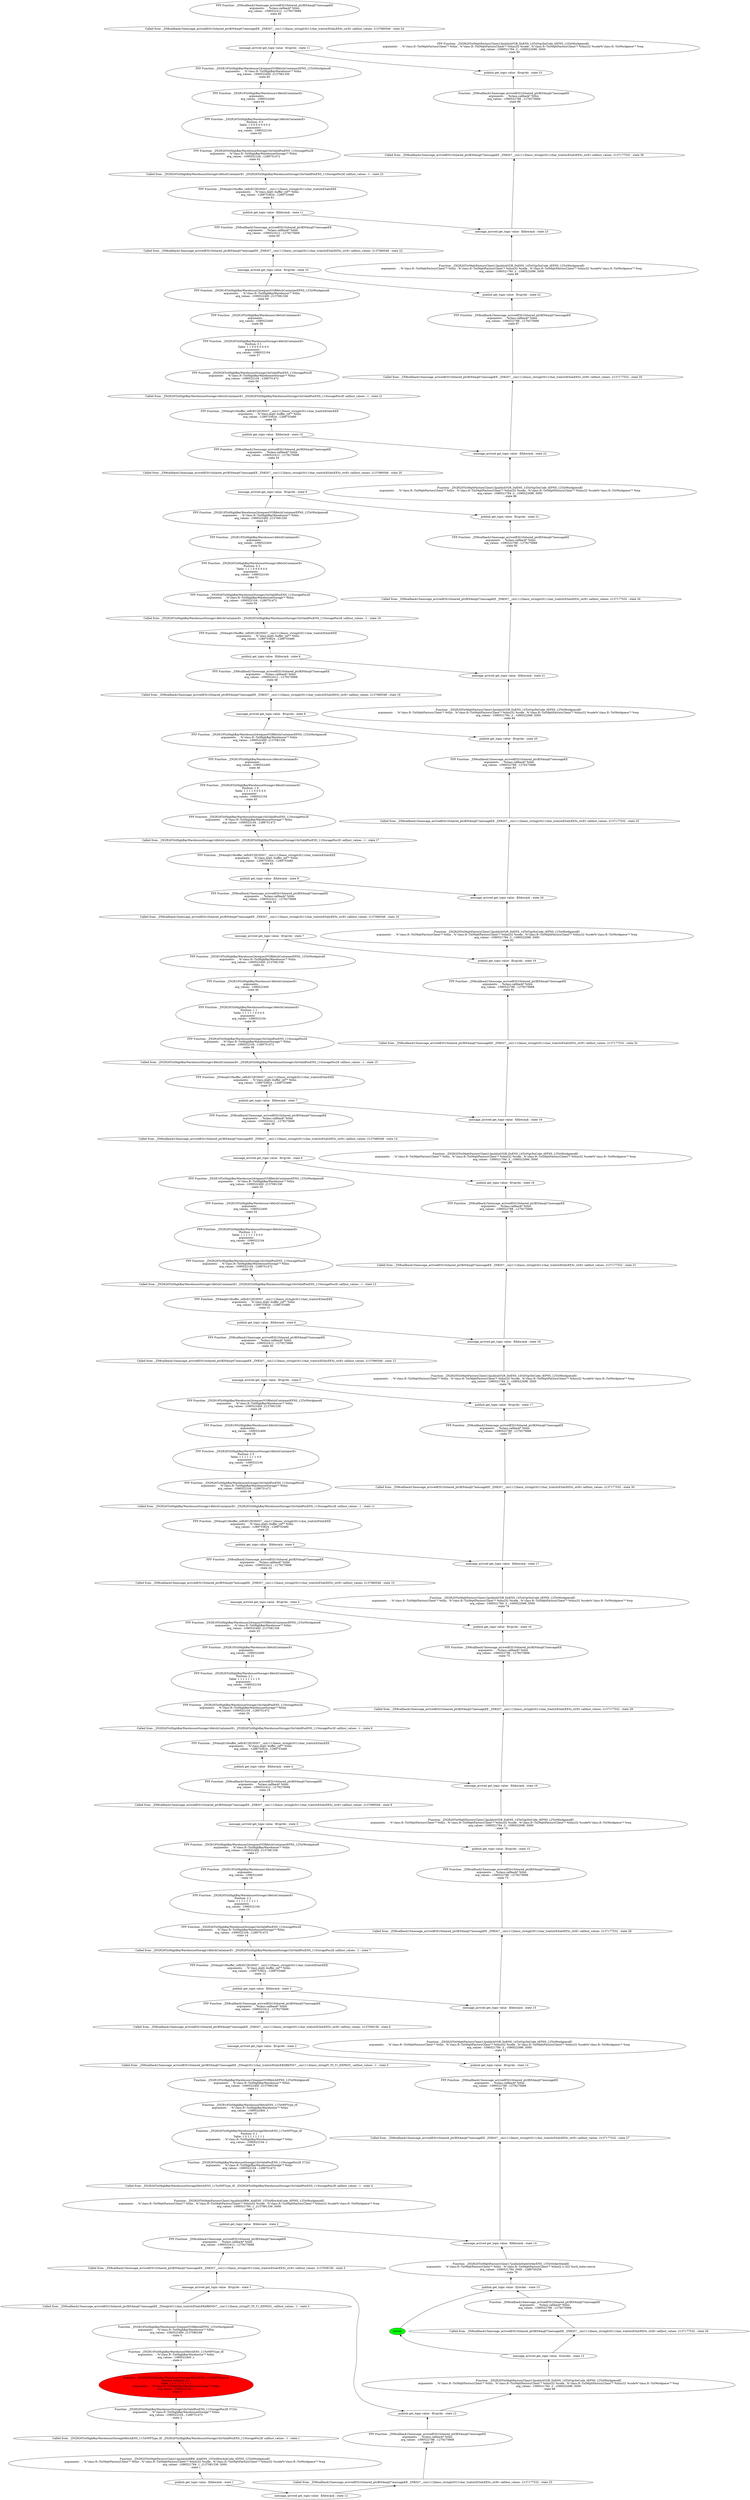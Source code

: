digraph "graph-0" {
	"publish get_topic value-  fl/hbw/ack - state 1"
	"Function- _ZN2ft20TxtMqttFactoryClient14publishHBW_AckENS_15TxtHbwAckCode_tEPNS_12TxtWorkpieceEl
arguments-   , %\"class.ft--TxtMqttFactoryClient\"* %this , %\"class.ft--TxtMqttFactoryClient\"* %thisi32 %code , %\"class.ft--TxtMqttFactoryClient\"* %thisi32 %code%\"class.ft--TxtWorkpiece\"* %wp
arg_values- -1090521784 ,1 ,2137081336 ,5000
 - state 1"
	"Function- _ZN2ft20TxtMqttFactoryClient14publishHBW_AckENS_15TxtHbwAckCode_tEPNS_12TxtWorkpieceEl
arguments-   , %\"class.ft--TxtMqttFactoryClient\"* %this , %\"class.ft--TxtMqttFactoryClient\"* %thisi32 %code , %\"class.ft--TxtMqttFactoryClient\"* %thisi32 %code%\"class.ft--TxtWorkpiece\"* %wp
arg_values- -1090521784 ,1 ,2137081336 ,5000
 - state 1" -> "publish get_topic value-  fl/hbw/ack - state 1" [dir=back]
	"Called from- _ZN2ft26TxtHighBayWarehouseStorage5fetchENS_11TxtWPType_tE _ZN2ft26TxtHighBayWarehouseStorage10isValidPosENS_11StoragePos2E callInst_values- -1 - state 1"
	"Called from- _ZN2ft26TxtHighBayWarehouseStorage5fetchENS_11TxtWPType_tE _ZN2ft26TxtHighBayWarehouseStorage10isValidPosENS_11StoragePos2E callInst_values- -1 - state 1" -> "Function- _ZN2ft20TxtMqttFactoryClient14publishHBW_AckENS_15TxtHbwAckCode_tEPNS_12TxtWorkpieceEl
arguments-   , %\"class.ft--TxtMqttFactoryClient\"* %this , %\"class.ft--TxtMqttFactoryClient\"* %thisi32 %code , %\"class.ft--TxtMqttFactoryClient\"* %thisi32 %code%\"class.ft--TxtWorkpiece\"* %wp
arg_values- -1090521784 ,1 ,2137081336 ,5000
 - state 1" [dir=back]
	"Function- _ZN2ft26TxtHighBayWarehouseStorage10isValidPosENS_11StoragePos2E 57241
arguments-   , %\"class.ft--TxtHighBayWarehouseStorage\"* %this
arg_values- -1090522104 ,-1289751472
 - state 2"
	"Function- _ZN2ft26TxtHighBayWarehouseStorage10isValidPosENS_11StoragePos2E 57241
arguments-   , %\"class.ft--TxtHighBayWarehouseStorage\"* %this
arg_values- -1090522104 ,-1289751472
 - state 2" -> "Called from- _ZN2ft26TxtHighBayWarehouseStorage5fetchENS_11TxtWPType_tE _ZN2ft26TxtHighBayWarehouseStorage10isValidPosENS_11StoragePos2E callInst_values- -1 - state 1" [dir=back]
	"Function- _ZN2ft26TxtHighBayWarehouseStorage5fetchENS_11TxtWPType_tE
Position collided- 0 1 
Table- 1 0 1 1 1 1 1 1 1
arguments-   , %\"class.ft--TxtHighBayWarehouseStorage\"* %this
arg_values- -1090522104 ,1
 - state 3" [fillcolor=red style=filled]
	"Function- _ZN2ft26TxtHighBayWarehouseStorage5fetchENS_11TxtWPType_tE
Position collided- 0 1 
Table- 1 0 1 1 1 1 1 1 1
arguments-   , %\"class.ft--TxtHighBayWarehouseStorage\"* %this
arg_values- -1090522104 ,1
 - state 3" -> "Function- _ZN2ft26TxtHighBayWarehouseStorage10isValidPosENS_11StoragePos2E 57241
arguments-   , %\"class.ft--TxtHighBayWarehouseStorage\"* %this
arg_values- -1090522104 ,-1289751472
 - state 2" [dir=back]
	"Function- _ZN2ft19TxtHighBayWarehouse5fetchENS_11TxtWPType_tE
arguments-   , %\"class.ft--TxtHighBayWarehouse\"* %this
arg_values- -1090522400 ,1
 - state 4"
	"Function- _ZN2ft19TxtHighBayWarehouse5fetchENS_11TxtWPType_tE
arguments-   , %\"class.ft--TxtHighBayWarehouse\"* %this
arg_values- -1090522400 ,1
 - state 4" -> "Function- _ZN2ft26TxtHighBayWarehouseStorage5fetchENS_11TxtWPType_tE
Position collided- 0 1 
Table- 1 0 1 1 1 1 1 1 1
arguments-   , %\"class.ft--TxtHighBayWarehouseStorage\"* %this
arg_values- -1090522104 ,1
 - state 3" [dir=back]
	"Function- _ZN2ft19TxtHighBayWarehouse15requestVGRfetchEPNS_12TxtWorkpieceE
arguments-   , %\"class.ft--TxtHighBayWarehouse\"* %this
arg_values- -1090522400 ,2137080168
 - state 5"
	"Function- _ZN2ft19TxtHighBayWarehouse15requestVGRfetchEPNS_12TxtWorkpieceE
arguments-   , %\"class.ft--TxtHighBayWarehouse\"* %this
arg_values- -1090522400 ,2137080168
 - state 5" -> "Function- _ZN2ft19TxtHighBayWarehouse5fetchENS_11TxtWPType_tE
arguments-   , %\"class.ft--TxtHighBayWarehouse\"* %this
arg_values- -1090522400 ,1
 - state 4" [dir=back]
	"Called from- _ZN8callback15message_arrivedESt10shared_ptrIKN4mqtt7messageEE _ZSteqIcSt11char_traitsIcESaIcEEbRKNSt7__cxx1112basic_stringIT_T0_T1_EEPKS5_ callInst_values- -1 - state 2"
	"Called from- _ZN8callback15message_arrivedESt10shared_ptrIKN4mqtt7messageEE _ZSteqIcSt11char_traitsIcESaIcEEbRKNSt7__cxx1112basic_stringIT_T0_T1_EEPKS5_ callInst_values- -1 - state 2" -> "Function- _ZN2ft19TxtHighBayWarehouse15requestVGRfetchEPNS_12TxtWorkpieceE
arguments-   , %\"class.ft--TxtHighBayWarehouse\"* %this
arg_values- -1090522400 ,2137080168
 - state 5" [dir=back]
	"message_arrived get_topic value-  fl/vgr/do - state 1"
	"message_arrived get_topic value-  fl/vgr/do - state 1" -> "Called from- _ZN8callback15message_arrivedESt10shared_ptrIKN4mqtt7messageEE _ZSteqIcSt11char_traitsIcESaIcEEbRKNSt7__cxx1112basic_stringIT_T0_T1_EEPKS5_ callInst_values- -1 - state 2" [dir=back]
	"Called from- _ZN8callback15message_arrivedESt10shared_ptrIKN4mqtt7messageEE _ZNKSt7__cxx1112basic_stringIcSt11char_traitsIcESaIcEE5c_strEv callInst_values- 2137058156 - state 3"
	"Called from- _ZN8callback15message_arrivedESt10shared_ptrIKN4mqtt7messageEE _ZNKSt7__cxx1112basic_stringIcSt11char_traitsIcESaIcEE5c_strEv callInst_values- 2137058156 - state 3" -> "message_arrived get_topic value-  fl/vgr/do - state 1" [dir=back]
	"FFF Function- _ZN8callback15message_arrivedESt10shared_ptrIKN4mqtt7messageEE
arguments-   , %class.callback* %this
arg_values- -1090522412 ,-1279275668
 - state 6"
	"FFF Function- _ZN8callback15message_arrivedESt10shared_ptrIKN4mqtt7messageEE
arguments-   , %class.callback* %this
arg_values- -1090522412 ,-1279275668
 - state 6" -> "Called from- _ZN8callback15message_arrivedESt10shared_ptrIKN4mqtt7messageEE _ZNKSt7__cxx1112basic_stringIcSt11char_traitsIcESaIcEE5c_strEv callInst_values- 2137058156 - state 3" [dir=back]
	"publish get_topic value-  fl/hbw/ack - state 2"
	"publish get_topic value-  fl/hbw/ack - state 2" -> "FFF Function- _ZN8callback15message_arrivedESt10shared_ptrIKN4mqtt7messageEE
arguments-   , %class.callback* %this
arg_values- -1090522412 ,-1279275668
 - state 6" [dir=back]
	"Function- _ZN2ft20TxtMqttFactoryClient14publishHBW_AckENS_15TxtHbwAckCode_tEPNS_12TxtWorkpieceEl
arguments-   , %\"class.ft--TxtMqttFactoryClient\"* %this , %\"class.ft--TxtMqttFactoryClient\"* %thisi32 %code , %\"class.ft--TxtMqttFactoryClient\"* %thisi32 %code%\"class.ft--TxtWorkpiece\"* %wp
arg_values- -1090521784 ,1 ,2137081336 ,5000
 - state 7"
	"Function- _ZN2ft20TxtMqttFactoryClient14publishHBW_AckENS_15TxtHbwAckCode_tEPNS_12TxtWorkpieceEl
arguments-   , %\"class.ft--TxtMqttFactoryClient\"* %this , %\"class.ft--TxtMqttFactoryClient\"* %thisi32 %code , %\"class.ft--TxtMqttFactoryClient\"* %thisi32 %code%\"class.ft--TxtWorkpiece\"* %wp
arg_values- -1090521784 ,1 ,2137081336 ,5000
 - state 7" -> "publish get_topic value-  fl/hbw/ack - state 2" [dir=back]
	"Called from- _ZN2ft26TxtHighBayWarehouseStorage5fetchENS_11TxtWPType_tE _ZN2ft26TxtHighBayWarehouseStorage10isValidPosENS_11StoragePos2E callInst_values- -1 - state 4"
	"Called from- _ZN2ft26TxtHighBayWarehouseStorage5fetchENS_11TxtWPType_tE _ZN2ft26TxtHighBayWarehouseStorage10isValidPosENS_11StoragePos2E callInst_values- -1 - state 4" -> "Function- _ZN2ft20TxtMqttFactoryClient14publishHBW_AckENS_15TxtHbwAckCode_tEPNS_12TxtWorkpieceEl
arguments-   , %\"class.ft--TxtMqttFactoryClient\"* %this , %\"class.ft--TxtMqttFactoryClient\"* %thisi32 %code , %\"class.ft--TxtMqttFactoryClient\"* %thisi32 %code%\"class.ft--TxtWorkpiece\"* %wp
arg_values- -1090521784 ,1 ,2137081336 ,5000
 - state 7" [dir=back]
	"Function- _ZN2ft26TxtHighBayWarehouseStorage10isValidPosENS_11StoragePos2E 57241
arguments-   , %\"class.ft--TxtHighBayWarehouseStorage\"* %this
arg_values- -1090522104 ,-1289751472
 - state 8"
	"Function- _ZN2ft26TxtHighBayWarehouseStorage10isValidPosENS_11StoragePos2E 57241
arguments-   , %\"class.ft--TxtHighBayWarehouseStorage\"* %this
arg_values- -1090522104 ,-1289751472
 - state 8" -> "Called from- _ZN2ft26TxtHighBayWarehouseStorage5fetchENS_11TxtWPType_tE _ZN2ft26TxtHighBayWarehouseStorage10isValidPosENS_11StoragePos2E callInst_values- -1 - state 4" [dir=back]
	"Function- _ZN2ft26TxtHighBayWarehouseStorage5fetchENS_11TxtWPType_tE
Position- 0 1
Table- 1 0 1 1 1 1 1 1 1
arguments-   , %\"class.ft--TxtHighBayWarehouseStorage\"* %this
arg_values- -1090522104 ,1
 - state 9"
	"Function- _ZN2ft26TxtHighBayWarehouseStorage5fetchENS_11TxtWPType_tE
Position- 0 1
Table- 1 0 1 1 1 1 1 1 1
arguments-   , %\"class.ft--TxtHighBayWarehouseStorage\"* %this
arg_values- -1090522104 ,1
 - state 9" -> "Function- _ZN2ft26TxtHighBayWarehouseStorage10isValidPosENS_11StoragePos2E 57241
arguments-   , %\"class.ft--TxtHighBayWarehouseStorage\"* %this
arg_values- -1090522104 ,-1289751472
 - state 8" [dir=back]
	"Function- _ZN2ft19TxtHighBayWarehouse5fetchENS_11TxtWPType_tE
arguments-   , %\"class.ft--TxtHighBayWarehouse\"* %this
arg_values- -1090522400 ,1
 - state 10"
	"Function- _ZN2ft19TxtHighBayWarehouse5fetchENS_11TxtWPType_tE
arguments-   , %\"class.ft--TxtHighBayWarehouse\"* %this
arg_values- -1090522400 ,1
 - state 10" -> "Function- _ZN2ft26TxtHighBayWarehouseStorage5fetchENS_11TxtWPType_tE
Position- 0 1
Table- 1 0 1 1 1 1 1 1 1
arguments-   , %\"class.ft--TxtHighBayWarehouseStorage\"* %this
arg_values- -1090522104 ,1
 - state 9" [dir=back]
	"Function- _ZN2ft19TxtHighBayWarehouse15requestVGRfetchEPNS_12TxtWorkpieceE
arguments-   , %\"class.ft--TxtHighBayWarehouse\"* %this
arg_values- -1090522400 ,2137080168
 - state 11"
	"Function- _ZN2ft19TxtHighBayWarehouse15requestVGRfetchEPNS_12TxtWorkpieceE
arguments-   , %\"class.ft--TxtHighBayWarehouse\"* %this
arg_values- -1090522400 ,2137080168
 - state 11" -> "Function- _ZN2ft19TxtHighBayWarehouse5fetchENS_11TxtWPType_tE
arguments-   , %\"class.ft--TxtHighBayWarehouse\"* %this
arg_values- -1090522400 ,1
 - state 10" [dir=back]
	"Called from- _ZN8callback15message_arrivedESt10shared_ptrIKN4mqtt7messageEE _ZSteqIcSt11char_traitsIcESaIcEEbRKNSt7__cxx1112basic_stringIT_T0_T1_EEPKS5_ callInst_values- -1 - state 5"
	"Called from- _ZN8callback15message_arrivedESt10shared_ptrIKN4mqtt7messageEE _ZSteqIcSt11char_traitsIcESaIcEEbRKNSt7__cxx1112basic_stringIT_T0_T1_EEPKS5_ callInst_values- -1 - state 5" -> "Function- _ZN2ft19TxtHighBayWarehouse15requestVGRfetchEPNS_12TxtWorkpieceE
arguments-   , %\"class.ft--TxtHighBayWarehouse\"* %this
arg_values- -1090522400 ,2137080168
 - state 11" [dir=back]
	"message_arrived get_topic value-  fl/vgr/do - state 2"
	"message_arrived get_topic value-  fl/vgr/do - state 2" -> "Called from- _ZN8callback15message_arrivedESt10shared_ptrIKN4mqtt7messageEE _ZSteqIcSt11char_traitsIcESaIcEEbRKNSt7__cxx1112basic_stringIT_T0_T1_EEPKS5_ callInst_values- -1 - state 5" [dir=back]
	"Called from- _ZN8callback15message_arrivedESt10shared_ptrIKN4mqtt7messageEE _ZNKSt7__cxx1112basic_stringIcSt11char_traitsIcESaIcEE5c_strEv callInst_values- 2137058156 - state 6"
	"Called from- _ZN8callback15message_arrivedESt10shared_ptrIKN4mqtt7messageEE _ZNKSt7__cxx1112basic_stringIcSt11char_traitsIcESaIcEE5c_strEv callInst_values- 2137058156 - state 6" -> "message_arrived get_topic value-  fl/vgr/do - state 2" [dir=back]
	"FFF Function- _ZN8callback15message_arrivedESt10shared_ptrIKN4mqtt7messageEE
arguments-   , %class.callback* %this
arg_values- -1090522412 ,-1279275668
 - state 12"
	"FFF Function- _ZN8callback15message_arrivedESt10shared_ptrIKN4mqtt7messageEE
arguments-   , %class.callback* %this
arg_values- -1090522412 ,-1279275668
 - state 12" -> "Called from- _ZN8callback15message_arrivedESt10shared_ptrIKN4mqtt7messageEE _ZNKSt7__cxx1112basic_stringIcSt11char_traitsIcESaIcEE5c_strEv callInst_values- 2137058156 - state 6" [dir=back]
	"publish get_topic value-  fl/hbw/ack - state 3"
	"publish get_topic value-  fl/hbw/ack - state 3" -> "FFF Function- _ZN8callback15message_arrivedESt10shared_ptrIKN4mqtt7messageEE
arguments-   , %class.callback* %this
arg_values- -1090522412 ,-1279275668
 - state 12" [dir=back]
	"FFF Function- _ZN4mqtt10buffer_refIcEC2EONSt7__cxx1112basic_stringIcSt11char_traitsIcESaIcEEE
arguments-   , %\"class.mqtt--buffer_ref\"* %this
arg_values- -1289753624 ,-1289753480
 - state 13"
	"FFF Function- _ZN4mqtt10buffer_refIcEC2EONSt7__cxx1112basic_stringIcSt11char_traitsIcESaIcEEE
arguments-   , %\"class.mqtt--buffer_ref\"* %this
arg_values- -1289753624 ,-1289753480
 - state 13" -> "publish get_topic value-  fl/hbw/ack - state 3" [dir=back]
	"Called from- _ZN2ft26TxtHighBayWarehouseStorage14fetchContainerEv _ZN2ft26TxtHighBayWarehouseStorage10isValidPosENS_11StoragePos2E callInst_values- -1 - state 7"
	"Called from- _ZN2ft26TxtHighBayWarehouseStorage14fetchContainerEv _ZN2ft26TxtHighBayWarehouseStorage10isValidPosENS_11StoragePos2E callInst_values- -1 - state 7" -> "FFF Function- _ZN4mqtt10buffer_refIcEC2EONSt7__cxx1112basic_stringIcSt11char_traitsIcESaIcEEE
arguments-   , %\"class.mqtt--buffer_ref\"* %this
arg_values- -1289753624 ,-1289753480
 - state 13" [dir=back]
	"FFF Function- _ZN2ft26TxtHighBayWarehouseStorage10isValidPosENS_11StoragePos2E
arguments-   , %\"class.ft--TxtHighBayWarehouseStorage\"* %this
arg_values- -1090522104 ,-1289751472
 - state 14"
	"FFF Function- _ZN2ft26TxtHighBayWarehouseStorage10isValidPosENS_11StoragePos2E
arguments-   , %\"class.ft--TxtHighBayWarehouseStorage\"* %this
arg_values- -1090522104 ,-1289751472
 - state 14" -> "Called from- _ZN2ft26TxtHighBayWarehouseStorage14fetchContainerEv _ZN2ft26TxtHighBayWarehouseStorage10isValidPosENS_11StoragePos2E callInst_values- -1 - state 7" [dir=back]
	"FFF Function- _ZN2ft26TxtHighBayWarehouseStorage14fetchContainerEv
Position- 2 2
Table- 1 1 1 1 1 1 1 1 1
arguments-  
arg_values- -1090522104
 - state 15"
	"FFF Function- _ZN2ft26TxtHighBayWarehouseStorage14fetchContainerEv
Position- 2 2
Table- 1 1 1 1 1 1 1 1 1
arguments-  
arg_values- -1090522104
 - state 15" -> "FFF Function- _ZN2ft26TxtHighBayWarehouseStorage10isValidPosENS_11StoragePos2E
arguments-   , %\"class.ft--TxtHighBayWarehouseStorage\"* %this
arg_values- -1090522104 ,-1289751472
 - state 14" [dir=back]
	"FFF Function- _ZN2ft19TxtHighBayWarehouse14fetchContainerEv
arguments-  
arg_values- -1090522400
 - state 16"
	"FFF Function- _ZN2ft19TxtHighBayWarehouse14fetchContainerEv
arguments-  
arg_values- -1090522400
 - state 16" -> "FFF Function- _ZN2ft26TxtHighBayWarehouseStorage14fetchContainerEv
Position- 2 2
Table- 1 1 1 1 1 1 1 1 1
arguments-  
arg_values- -1090522104
 - state 15" [dir=back]
	"FFF Function- _ZN2ft19TxtHighBayWarehouse24requestVGRfetchContainerEPNS_12TxtWorkpieceE
arguments-   , %\"class.ft--TxtHighBayWarehouse\"* %this
arg_values- -1090522400 ,2137081336
 - state 17"
	"FFF Function- _ZN2ft19TxtHighBayWarehouse24requestVGRfetchContainerEPNS_12TxtWorkpieceE
arguments-   , %\"class.ft--TxtHighBayWarehouse\"* %this
arg_values- -1090522400 ,2137081336
 - state 17" -> "FFF Function- _ZN2ft19TxtHighBayWarehouse14fetchContainerEv
arguments-  
arg_values- -1090522400
 - state 16" [dir=back]
	"message_arrived get_topic value-  fl/vgr/do - state 3"
	"message_arrived get_topic value-  fl/vgr/do - state 3" -> "FFF Function- _ZN2ft19TxtHighBayWarehouse24requestVGRfetchContainerEPNS_12TxtWorkpieceE
arguments-   , %\"class.ft--TxtHighBayWarehouse\"* %this
arg_values- -1090522400 ,2137081336
 - state 17" [dir=back]
	"Called from- _ZN8callback15message_arrivedESt10shared_ptrIKN4mqtt7messageEE _ZNKSt7__cxx1112basic_stringIcSt11char_traitsIcESaIcEE5c_strEv callInst_values- 2137080548 - state 8"
	"Called from- _ZN8callback15message_arrivedESt10shared_ptrIKN4mqtt7messageEE _ZNKSt7__cxx1112basic_stringIcSt11char_traitsIcESaIcEE5c_strEv callInst_values- 2137080548 - state 8" -> "message_arrived get_topic value-  fl/vgr/do - state 3" [dir=back]
	"FFF Function- _ZN8callback15message_arrivedESt10shared_ptrIKN4mqtt7messageEE
arguments-   , %class.callback* %this
arg_values- -1090522412 ,-1279275668
 - state 18"
	"FFF Function- _ZN8callback15message_arrivedESt10shared_ptrIKN4mqtt7messageEE
arguments-   , %class.callback* %this
arg_values- -1090522412 ,-1279275668
 - state 18" -> "Called from- _ZN8callback15message_arrivedESt10shared_ptrIKN4mqtt7messageEE _ZNKSt7__cxx1112basic_stringIcSt11char_traitsIcESaIcEE5c_strEv callInst_values- 2137080548 - state 8" [dir=back]
	"publish get_topic value-  fl/hbw/ack - state 4"
	"publish get_topic value-  fl/hbw/ack - state 4" -> "FFF Function- _ZN8callback15message_arrivedESt10shared_ptrIKN4mqtt7messageEE
arguments-   , %class.callback* %this
arg_values- -1090522412 ,-1279275668
 - state 18" [dir=back]
	"FFF Function- _ZN4mqtt10buffer_refIcEC2EONSt7__cxx1112basic_stringIcSt11char_traitsIcESaIcEEE
arguments-   , %\"class.mqtt--buffer_ref\"* %this
arg_values- -1289753624 ,-1289753480
 - state 19"
	"FFF Function- _ZN4mqtt10buffer_refIcEC2EONSt7__cxx1112basic_stringIcSt11char_traitsIcESaIcEEE
arguments-   , %\"class.mqtt--buffer_ref\"* %this
arg_values- -1289753624 ,-1289753480
 - state 19" -> "publish get_topic value-  fl/hbw/ack - state 4" [dir=back]
	"Called from- _ZN2ft26TxtHighBayWarehouseStorage14fetchContainerEv _ZN2ft26TxtHighBayWarehouseStorage10isValidPosENS_11StoragePos2E callInst_values- -1 - state 9"
	"Called from- _ZN2ft26TxtHighBayWarehouseStorage14fetchContainerEv _ZN2ft26TxtHighBayWarehouseStorage10isValidPosENS_11StoragePos2E callInst_values- -1 - state 9" -> "FFF Function- _ZN4mqtt10buffer_refIcEC2EONSt7__cxx1112basic_stringIcSt11char_traitsIcESaIcEEE
arguments-   , %\"class.mqtt--buffer_ref\"* %this
arg_values- -1289753624 ,-1289753480
 - state 19" [dir=back]
	"FFF Function- _ZN2ft26TxtHighBayWarehouseStorage10isValidPosENS_11StoragePos2E
arguments-   , %\"class.ft--TxtHighBayWarehouseStorage\"* %this
arg_values- -1090522104 ,-1289751472
 - state 20"
	"FFF Function- _ZN2ft26TxtHighBayWarehouseStorage10isValidPosENS_11StoragePos2E
arguments-   , %\"class.ft--TxtHighBayWarehouseStorage\"* %this
arg_values- -1090522104 ,-1289751472
 - state 20" -> "Called from- _ZN2ft26TxtHighBayWarehouseStorage14fetchContainerEv _ZN2ft26TxtHighBayWarehouseStorage10isValidPosENS_11StoragePos2E callInst_values- -1 - state 9" [dir=back]
	"FFF Function- _ZN2ft26TxtHighBayWarehouseStorage14fetchContainerEv
Position- 2 1
Table- 1 1 1 1 1 1 1 1 0
arguments-  
arg_values- -1090522104
 - state 21"
	"FFF Function- _ZN2ft26TxtHighBayWarehouseStorage14fetchContainerEv
Position- 2 1
Table- 1 1 1 1 1 1 1 1 0
arguments-  
arg_values- -1090522104
 - state 21" -> "FFF Function- _ZN2ft26TxtHighBayWarehouseStorage10isValidPosENS_11StoragePos2E
arguments-   , %\"class.ft--TxtHighBayWarehouseStorage\"* %this
arg_values- -1090522104 ,-1289751472
 - state 20" [dir=back]
	"FFF Function- _ZN2ft19TxtHighBayWarehouse14fetchContainerEv
arguments-  
arg_values- -1090522400
 - state 22"
	"FFF Function- _ZN2ft19TxtHighBayWarehouse14fetchContainerEv
arguments-  
arg_values- -1090522400
 - state 22" -> "FFF Function- _ZN2ft26TxtHighBayWarehouseStorage14fetchContainerEv
Position- 2 1
Table- 1 1 1 1 1 1 1 1 0
arguments-  
arg_values- -1090522104
 - state 21" [dir=back]
	"FFF Function- _ZN2ft19TxtHighBayWarehouse24requestVGRfetchContainerEPNS_12TxtWorkpieceE
arguments-   , %\"class.ft--TxtHighBayWarehouse\"* %this
arg_values- -1090522400 ,2137081336
 - state 23"
	"FFF Function- _ZN2ft19TxtHighBayWarehouse24requestVGRfetchContainerEPNS_12TxtWorkpieceE
arguments-   , %\"class.ft--TxtHighBayWarehouse\"* %this
arg_values- -1090522400 ,2137081336
 - state 23" -> "FFF Function- _ZN2ft19TxtHighBayWarehouse14fetchContainerEv
arguments-  
arg_values- -1090522400
 - state 22" [dir=back]
	"message_arrived get_topic value-  fl/vgr/do - state 4"
	"message_arrived get_topic value-  fl/vgr/do - state 4" -> "FFF Function- _ZN2ft19TxtHighBayWarehouse24requestVGRfetchContainerEPNS_12TxtWorkpieceE
arguments-   , %\"class.ft--TxtHighBayWarehouse\"* %this
arg_values- -1090522400 ,2137081336
 - state 23" [dir=back]
	"Called from- _ZN8callback15message_arrivedESt10shared_ptrIKN4mqtt7messageEE _ZNKSt7__cxx1112basic_stringIcSt11char_traitsIcESaIcEE5c_strEv callInst_values- 2137080548 - state 10"
	"Called from- _ZN8callback15message_arrivedESt10shared_ptrIKN4mqtt7messageEE _ZNKSt7__cxx1112basic_stringIcSt11char_traitsIcESaIcEE5c_strEv callInst_values- 2137080548 - state 10" -> "message_arrived get_topic value-  fl/vgr/do - state 4" [dir=back]
	"FFF Function- _ZN8callback15message_arrivedESt10shared_ptrIKN4mqtt7messageEE
arguments-   , %class.callback* %this
arg_values- -1090522412 ,-1279275668
 - state 24"
	"FFF Function- _ZN8callback15message_arrivedESt10shared_ptrIKN4mqtt7messageEE
arguments-   , %class.callback* %this
arg_values- -1090522412 ,-1279275668
 - state 24" -> "Called from- _ZN8callback15message_arrivedESt10shared_ptrIKN4mqtt7messageEE _ZNKSt7__cxx1112basic_stringIcSt11char_traitsIcESaIcEE5c_strEv callInst_values- 2137080548 - state 10" [dir=back]
	"publish get_topic value-  fl/hbw/ack - state 5"
	"publish get_topic value-  fl/hbw/ack - state 5" -> "FFF Function- _ZN8callback15message_arrivedESt10shared_ptrIKN4mqtt7messageEE
arguments-   , %class.callback* %this
arg_values- -1090522412 ,-1279275668
 - state 24" [dir=back]
	"FFF Function- _ZN4mqtt10buffer_refIcEC2EONSt7__cxx1112basic_stringIcSt11char_traitsIcESaIcEEE
arguments-   , %\"class.mqtt--buffer_ref\"* %this
arg_values- -1289753624 ,-1289753480
 - state 25"
	"FFF Function- _ZN4mqtt10buffer_refIcEC2EONSt7__cxx1112basic_stringIcSt11char_traitsIcESaIcEEE
arguments-   , %\"class.mqtt--buffer_ref\"* %this
arg_values- -1289753624 ,-1289753480
 - state 25" -> "publish get_topic value-  fl/hbw/ack - state 5" [dir=back]
	"Called from- _ZN2ft26TxtHighBayWarehouseStorage14fetchContainerEv _ZN2ft26TxtHighBayWarehouseStorage10isValidPosENS_11StoragePos2E callInst_values- -1 - state 11"
	"Called from- _ZN2ft26TxtHighBayWarehouseStorage14fetchContainerEv _ZN2ft26TxtHighBayWarehouseStorage10isValidPosENS_11StoragePos2E callInst_values- -1 - state 11" -> "FFF Function- _ZN4mqtt10buffer_refIcEC2EONSt7__cxx1112basic_stringIcSt11char_traitsIcESaIcEEE
arguments-   , %\"class.mqtt--buffer_ref\"* %this
arg_values- -1289753624 ,-1289753480
 - state 25" [dir=back]
	"FFF Function- _ZN2ft26TxtHighBayWarehouseStorage10isValidPosENS_11StoragePos2E
arguments-   , %\"class.ft--TxtHighBayWarehouseStorage\"* %this
arg_values- -1090522104 ,-1289751472
 - state 26"
	"FFF Function- _ZN2ft26TxtHighBayWarehouseStorage10isValidPosENS_11StoragePos2E
arguments-   , %\"class.ft--TxtHighBayWarehouseStorage\"* %this
arg_values- -1090522104 ,-1289751472
 - state 26" -> "Called from- _ZN2ft26TxtHighBayWarehouseStorage14fetchContainerEv _ZN2ft26TxtHighBayWarehouseStorage10isValidPosENS_11StoragePos2E callInst_values- -1 - state 11" [dir=back]
	"FFF Function- _ZN2ft26TxtHighBayWarehouseStorage14fetchContainerEv
Position- 2 0
Table- 1 1 1 1 1 1 1 0 0
arguments-  
arg_values- -1090522104
 - state 27"
	"FFF Function- _ZN2ft26TxtHighBayWarehouseStorage14fetchContainerEv
Position- 2 0
Table- 1 1 1 1 1 1 1 0 0
arguments-  
arg_values- -1090522104
 - state 27" -> "FFF Function- _ZN2ft26TxtHighBayWarehouseStorage10isValidPosENS_11StoragePos2E
arguments-   , %\"class.ft--TxtHighBayWarehouseStorage\"* %this
arg_values- -1090522104 ,-1289751472
 - state 26" [dir=back]
	"FFF Function- _ZN2ft19TxtHighBayWarehouse14fetchContainerEv
arguments-  
arg_values- -1090522400
 - state 28"
	"FFF Function- _ZN2ft19TxtHighBayWarehouse14fetchContainerEv
arguments-  
arg_values- -1090522400
 - state 28" -> "FFF Function- _ZN2ft26TxtHighBayWarehouseStorage14fetchContainerEv
Position- 2 0
Table- 1 1 1 1 1 1 1 0 0
arguments-  
arg_values- -1090522104
 - state 27" [dir=back]
	"FFF Function- _ZN2ft19TxtHighBayWarehouse24requestVGRfetchContainerEPNS_12TxtWorkpieceE
arguments-   , %\"class.ft--TxtHighBayWarehouse\"* %this
arg_values- -1090522400 ,2137081336
 - state 29"
	"FFF Function- _ZN2ft19TxtHighBayWarehouse24requestVGRfetchContainerEPNS_12TxtWorkpieceE
arguments-   , %\"class.ft--TxtHighBayWarehouse\"* %this
arg_values- -1090522400 ,2137081336
 - state 29" -> "FFF Function- _ZN2ft19TxtHighBayWarehouse14fetchContainerEv
arguments-  
arg_values- -1090522400
 - state 28" [dir=back]
	"message_arrived get_topic value-  fl/vgr/do - state 5"
	"message_arrived get_topic value-  fl/vgr/do - state 5" -> "FFF Function- _ZN2ft19TxtHighBayWarehouse24requestVGRfetchContainerEPNS_12TxtWorkpieceE
arguments-   , %\"class.ft--TxtHighBayWarehouse\"* %this
arg_values- -1090522400 ,2137081336
 - state 29" [dir=back]
	"Called from- _ZN8callback15message_arrivedESt10shared_ptrIKN4mqtt7messageEE _ZNKSt7__cxx1112basic_stringIcSt11char_traitsIcESaIcEE5c_strEv callInst_values- 2137080548 - state 12"
	"Called from- _ZN8callback15message_arrivedESt10shared_ptrIKN4mqtt7messageEE _ZNKSt7__cxx1112basic_stringIcSt11char_traitsIcESaIcEE5c_strEv callInst_values- 2137080548 - state 12" -> "message_arrived get_topic value-  fl/vgr/do - state 5" [dir=back]
	"FFF Function- _ZN8callback15message_arrivedESt10shared_ptrIKN4mqtt7messageEE
arguments-   , %class.callback* %this
arg_values- -1090522412 ,-1279275668
 - state 30"
	"FFF Function- _ZN8callback15message_arrivedESt10shared_ptrIKN4mqtt7messageEE
arguments-   , %class.callback* %this
arg_values- -1090522412 ,-1279275668
 - state 30" -> "Called from- _ZN8callback15message_arrivedESt10shared_ptrIKN4mqtt7messageEE _ZNKSt7__cxx1112basic_stringIcSt11char_traitsIcESaIcEE5c_strEv callInst_values- 2137080548 - state 12" [dir=back]
	"publish get_topic value-  fl/hbw/ack - state 6"
	"publish get_topic value-  fl/hbw/ack - state 6" -> "FFF Function- _ZN8callback15message_arrivedESt10shared_ptrIKN4mqtt7messageEE
arguments-   , %class.callback* %this
arg_values- -1090522412 ,-1279275668
 - state 30" [dir=back]
	"FFF Function- _ZN4mqtt10buffer_refIcEC2EONSt7__cxx1112basic_stringIcSt11char_traitsIcESaIcEEE
arguments-   , %\"class.mqtt--buffer_ref\"* %this
arg_values- -1289753624 ,-1289753480
 - state 31"
	"FFF Function- _ZN4mqtt10buffer_refIcEC2EONSt7__cxx1112basic_stringIcSt11char_traitsIcESaIcEEE
arguments-   , %\"class.mqtt--buffer_ref\"* %this
arg_values- -1289753624 ,-1289753480
 - state 31" -> "publish get_topic value-  fl/hbw/ack - state 6" [dir=back]
	"Called from- _ZN2ft26TxtHighBayWarehouseStorage14fetchContainerEv _ZN2ft26TxtHighBayWarehouseStorage10isValidPosENS_11StoragePos2E callInst_values- -1 - state 13"
	"Called from- _ZN2ft26TxtHighBayWarehouseStorage14fetchContainerEv _ZN2ft26TxtHighBayWarehouseStorage10isValidPosENS_11StoragePos2E callInst_values- -1 - state 13" -> "FFF Function- _ZN4mqtt10buffer_refIcEC2EONSt7__cxx1112basic_stringIcSt11char_traitsIcESaIcEEE
arguments-   , %\"class.mqtt--buffer_ref\"* %this
arg_values- -1289753624 ,-1289753480
 - state 31" [dir=back]
	"FFF Function- _ZN2ft26TxtHighBayWarehouseStorage10isValidPosENS_11StoragePos2E
arguments-   , %\"class.ft--TxtHighBayWarehouseStorage\"* %this
arg_values- -1090522104 ,-1289751472
 - state 32"
	"FFF Function- _ZN2ft26TxtHighBayWarehouseStorage10isValidPosENS_11StoragePos2E
arguments-   , %\"class.ft--TxtHighBayWarehouseStorage\"* %this
arg_values- -1090522104 ,-1289751472
 - state 32" -> "Called from- _ZN2ft26TxtHighBayWarehouseStorage14fetchContainerEv _ZN2ft26TxtHighBayWarehouseStorage10isValidPosENS_11StoragePos2E callInst_values- -1 - state 13" [dir=back]
	"FFF Function- _ZN2ft26TxtHighBayWarehouseStorage14fetchContainerEv
Position- 1 2
Table- 1 1 1 1 1 1 0 0 0
arguments-  
arg_values- -1090522104
 - state 33"
	"FFF Function- _ZN2ft26TxtHighBayWarehouseStorage14fetchContainerEv
Position- 1 2
Table- 1 1 1 1 1 1 0 0 0
arguments-  
arg_values- -1090522104
 - state 33" -> "FFF Function- _ZN2ft26TxtHighBayWarehouseStorage10isValidPosENS_11StoragePos2E
arguments-   , %\"class.ft--TxtHighBayWarehouseStorage\"* %this
arg_values- -1090522104 ,-1289751472
 - state 32" [dir=back]
	"FFF Function- _ZN2ft19TxtHighBayWarehouse14fetchContainerEv
arguments-  
arg_values- -1090522400
 - state 34"
	"FFF Function- _ZN2ft19TxtHighBayWarehouse14fetchContainerEv
arguments-  
arg_values- -1090522400
 - state 34" -> "FFF Function- _ZN2ft26TxtHighBayWarehouseStorage14fetchContainerEv
Position- 1 2
Table- 1 1 1 1 1 1 0 0 0
arguments-  
arg_values- -1090522104
 - state 33" [dir=back]
	"FFF Function- _ZN2ft19TxtHighBayWarehouse24requestVGRfetchContainerEPNS_12TxtWorkpieceE
arguments-   , %\"class.ft--TxtHighBayWarehouse\"* %this
arg_values- -1090522400 ,2137081336
 - state 35"
	"FFF Function- _ZN2ft19TxtHighBayWarehouse24requestVGRfetchContainerEPNS_12TxtWorkpieceE
arguments-   , %\"class.ft--TxtHighBayWarehouse\"* %this
arg_values- -1090522400 ,2137081336
 - state 35" -> "FFF Function- _ZN2ft19TxtHighBayWarehouse14fetchContainerEv
arguments-  
arg_values- -1090522400
 - state 34" [dir=back]
	"message_arrived get_topic value-  fl/vgr/do - state 6"
	"message_arrived get_topic value-  fl/vgr/do - state 6" -> "FFF Function- _ZN2ft19TxtHighBayWarehouse24requestVGRfetchContainerEPNS_12TxtWorkpieceE
arguments-   , %\"class.ft--TxtHighBayWarehouse\"* %this
arg_values- -1090522400 ,2137081336
 - state 35" [dir=back]
	"Called from- _ZN8callback15message_arrivedESt10shared_ptrIKN4mqtt7messageEE _ZNKSt7__cxx1112basic_stringIcSt11char_traitsIcESaIcEE5c_strEv callInst_values- 2137080548 - state 14"
	"Called from- _ZN8callback15message_arrivedESt10shared_ptrIKN4mqtt7messageEE _ZNKSt7__cxx1112basic_stringIcSt11char_traitsIcESaIcEE5c_strEv callInst_values- 2137080548 - state 14" -> "message_arrived get_topic value-  fl/vgr/do - state 6" [dir=back]
	"FFF Function- _ZN8callback15message_arrivedESt10shared_ptrIKN4mqtt7messageEE
arguments-   , %class.callback* %this
arg_values- -1090522412 ,-1279275668
 - state 36"
	"FFF Function- _ZN8callback15message_arrivedESt10shared_ptrIKN4mqtt7messageEE
arguments-   , %class.callback* %this
arg_values- -1090522412 ,-1279275668
 - state 36" -> "Called from- _ZN8callback15message_arrivedESt10shared_ptrIKN4mqtt7messageEE _ZNKSt7__cxx1112basic_stringIcSt11char_traitsIcESaIcEE5c_strEv callInst_values- 2137080548 - state 14" [dir=back]
	"publish get_topic value-  fl/hbw/ack - state 7"
	"publish get_topic value-  fl/hbw/ack - state 7" -> "FFF Function- _ZN8callback15message_arrivedESt10shared_ptrIKN4mqtt7messageEE
arguments-   , %class.callback* %this
arg_values- -1090522412 ,-1279275668
 - state 36" [dir=back]
	"FFF Function- _ZN4mqtt10buffer_refIcEC2EONSt7__cxx1112basic_stringIcSt11char_traitsIcESaIcEEE
arguments-   , %\"class.mqtt--buffer_ref\"* %this
arg_values- -1289753624 ,-1289753480
 - state 37"
	"FFF Function- _ZN4mqtt10buffer_refIcEC2EONSt7__cxx1112basic_stringIcSt11char_traitsIcESaIcEEE
arguments-   , %\"class.mqtt--buffer_ref\"* %this
arg_values- -1289753624 ,-1289753480
 - state 37" -> "publish get_topic value-  fl/hbw/ack - state 7" [dir=back]
	"Called from- _ZN2ft26TxtHighBayWarehouseStorage14fetchContainerEv _ZN2ft26TxtHighBayWarehouseStorage10isValidPosENS_11StoragePos2E callInst_values- -1 - state 15"
	"Called from- _ZN2ft26TxtHighBayWarehouseStorage14fetchContainerEv _ZN2ft26TxtHighBayWarehouseStorage10isValidPosENS_11StoragePos2E callInst_values- -1 - state 15" -> "FFF Function- _ZN4mqtt10buffer_refIcEC2EONSt7__cxx1112basic_stringIcSt11char_traitsIcESaIcEEE
arguments-   , %\"class.mqtt--buffer_ref\"* %this
arg_values- -1289753624 ,-1289753480
 - state 37" [dir=back]
	"FFF Function- _ZN2ft26TxtHighBayWarehouseStorage10isValidPosENS_11StoragePos2E
arguments-   , %\"class.ft--TxtHighBayWarehouseStorage\"* %this
arg_values- -1090522104 ,-1289751472
 - state 38"
	"FFF Function- _ZN2ft26TxtHighBayWarehouseStorage10isValidPosENS_11StoragePos2E
arguments-   , %\"class.ft--TxtHighBayWarehouseStorage\"* %this
arg_values- -1090522104 ,-1289751472
 - state 38" -> "Called from- _ZN2ft26TxtHighBayWarehouseStorage14fetchContainerEv _ZN2ft26TxtHighBayWarehouseStorage10isValidPosENS_11StoragePos2E callInst_values- -1 - state 15" [dir=back]
	"FFF Function- _ZN2ft26TxtHighBayWarehouseStorage14fetchContainerEv
Position- 1 1
Table- 1 1 1 1 1 0 0 0 0
arguments-  
arg_values- -1090522104
 - state 39"
	"FFF Function- _ZN2ft26TxtHighBayWarehouseStorage14fetchContainerEv
Position- 1 1
Table- 1 1 1 1 1 0 0 0 0
arguments-  
arg_values- -1090522104
 - state 39" -> "FFF Function- _ZN2ft26TxtHighBayWarehouseStorage10isValidPosENS_11StoragePos2E
arguments-   , %\"class.ft--TxtHighBayWarehouseStorage\"* %this
arg_values- -1090522104 ,-1289751472
 - state 38" [dir=back]
	"FFF Function- _ZN2ft19TxtHighBayWarehouse14fetchContainerEv
arguments-  
arg_values- -1090522400
 - state 40"
	"FFF Function- _ZN2ft19TxtHighBayWarehouse14fetchContainerEv
arguments-  
arg_values- -1090522400
 - state 40" -> "FFF Function- _ZN2ft26TxtHighBayWarehouseStorage14fetchContainerEv
Position- 1 1
Table- 1 1 1 1 1 0 0 0 0
arguments-  
arg_values- -1090522104
 - state 39" [dir=back]
	"FFF Function- _ZN2ft19TxtHighBayWarehouse24requestVGRfetchContainerEPNS_12TxtWorkpieceE
arguments-   , %\"class.ft--TxtHighBayWarehouse\"* %this
arg_values- -1090522400 ,2137081336
 - state 41"
	"FFF Function- _ZN2ft19TxtHighBayWarehouse24requestVGRfetchContainerEPNS_12TxtWorkpieceE
arguments-   , %\"class.ft--TxtHighBayWarehouse\"* %this
arg_values- -1090522400 ,2137081336
 - state 41" -> "FFF Function- _ZN2ft19TxtHighBayWarehouse14fetchContainerEv
arguments-  
arg_values- -1090522400
 - state 40" [dir=back]
	"message_arrived get_topic value-  fl/vgr/do - state 7"
	"message_arrived get_topic value-  fl/vgr/do - state 7" -> "FFF Function- _ZN2ft19TxtHighBayWarehouse24requestVGRfetchContainerEPNS_12TxtWorkpieceE
arguments-   , %\"class.ft--TxtHighBayWarehouse\"* %this
arg_values- -1090522400 ,2137081336
 - state 41" [dir=back]
	"Called from- _ZN8callback15message_arrivedESt10shared_ptrIKN4mqtt7messageEE _ZNKSt7__cxx1112basic_stringIcSt11char_traitsIcESaIcEE5c_strEv callInst_values- 2137080548 - state 16"
	"Called from- _ZN8callback15message_arrivedESt10shared_ptrIKN4mqtt7messageEE _ZNKSt7__cxx1112basic_stringIcSt11char_traitsIcESaIcEE5c_strEv callInst_values- 2137080548 - state 16" -> "message_arrived get_topic value-  fl/vgr/do - state 7" [dir=back]
	"FFF Function- _ZN8callback15message_arrivedESt10shared_ptrIKN4mqtt7messageEE
arguments-   , %class.callback* %this
arg_values- -1090522412 ,-1279275668
 - state 42"
	"FFF Function- _ZN8callback15message_arrivedESt10shared_ptrIKN4mqtt7messageEE
arguments-   , %class.callback* %this
arg_values- -1090522412 ,-1279275668
 - state 42" -> "Called from- _ZN8callback15message_arrivedESt10shared_ptrIKN4mqtt7messageEE _ZNKSt7__cxx1112basic_stringIcSt11char_traitsIcESaIcEE5c_strEv callInst_values- 2137080548 - state 16" [dir=back]
	"publish get_topic value-  fl/hbw/ack - state 8"
	"publish get_topic value-  fl/hbw/ack - state 8" -> "FFF Function- _ZN8callback15message_arrivedESt10shared_ptrIKN4mqtt7messageEE
arguments-   , %class.callback* %this
arg_values- -1090522412 ,-1279275668
 - state 42" [dir=back]
	"FFF Function- _ZN4mqtt10buffer_refIcEC2EONSt7__cxx1112basic_stringIcSt11char_traitsIcESaIcEEE
arguments-   , %\"class.mqtt--buffer_ref\"* %this
arg_values- -1289753624 ,-1289753480
 - state 43"
	"FFF Function- _ZN4mqtt10buffer_refIcEC2EONSt7__cxx1112basic_stringIcSt11char_traitsIcESaIcEEE
arguments-   , %\"class.mqtt--buffer_ref\"* %this
arg_values- -1289753624 ,-1289753480
 - state 43" -> "publish get_topic value-  fl/hbw/ack - state 8" [dir=back]
	"Called from- _ZN2ft26TxtHighBayWarehouseStorage14fetchContainerEv _ZN2ft26TxtHighBayWarehouseStorage10isValidPosENS_11StoragePos2E callInst_values- -1 - state 17"
	"Called from- _ZN2ft26TxtHighBayWarehouseStorage14fetchContainerEv _ZN2ft26TxtHighBayWarehouseStorage10isValidPosENS_11StoragePos2E callInst_values- -1 - state 17" -> "FFF Function- _ZN4mqtt10buffer_refIcEC2EONSt7__cxx1112basic_stringIcSt11char_traitsIcESaIcEEE
arguments-   , %\"class.mqtt--buffer_ref\"* %this
arg_values- -1289753624 ,-1289753480
 - state 43" [dir=back]
	"FFF Function- _ZN2ft26TxtHighBayWarehouseStorage10isValidPosENS_11StoragePos2E
arguments-   , %\"class.ft--TxtHighBayWarehouseStorage\"* %this
arg_values- -1090522104 ,-1289751472
 - state 44"
	"FFF Function- _ZN2ft26TxtHighBayWarehouseStorage10isValidPosENS_11StoragePos2E
arguments-   , %\"class.ft--TxtHighBayWarehouseStorage\"* %this
arg_values- -1090522104 ,-1289751472
 - state 44" -> "Called from- _ZN2ft26TxtHighBayWarehouseStorage14fetchContainerEv _ZN2ft26TxtHighBayWarehouseStorage10isValidPosENS_11StoragePos2E callInst_values- -1 - state 17" [dir=back]
	"FFF Function- _ZN2ft26TxtHighBayWarehouseStorage14fetchContainerEv
Position- 1 0
Table- 1 1 1 1 0 0 0 0 0
arguments-  
arg_values- -1090522104
 - state 45"
	"FFF Function- _ZN2ft26TxtHighBayWarehouseStorage14fetchContainerEv
Position- 1 0
Table- 1 1 1 1 0 0 0 0 0
arguments-  
arg_values- -1090522104
 - state 45" -> "FFF Function- _ZN2ft26TxtHighBayWarehouseStorage10isValidPosENS_11StoragePos2E
arguments-   , %\"class.ft--TxtHighBayWarehouseStorage\"* %this
arg_values- -1090522104 ,-1289751472
 - state 44" [dir=back]
	"FFF Function- _ZN2ft19TxtHighBayWarehouse14fetchContainerEv
arguments-  
arg_values- -1090522400
 - state 46"
	"FFF Function- _ZN2ft19TxtHighBayWarehouse14fetchContainerEv
arguments-  
arg_values- -1090522400
 - state 46" -> "FFF Function- _ZN2ft26TxtHighBayWarehouseStorage14fetchContainerEv
Position- 1 0
Table- 1 1 1 1 0 0 0 0 0
arguments-  
arg_values- -1090522104
 - state 45" [dir=back]
	"FFF Function- _ZN2ft19TxtHighBayWarehouse24requestVGRfetchContainerEPNS_12TxtWorkpieceE
arguments-   , %\"class.ft--TxtHighBayWarehouse\"* %this
arg_values- -1090522400 ,2137081336
 - state 47"
	"FFF Function- _ZN2ft19TxtHighBayWarehouse24requestVGRfetchContainerEPNS_12TxtWorkpieceE
arguments-   , %\"class.ft--TxtHighBayWarehouse\"* %this
arg_values- -1090522400 ,2137081336
 - state 47" -> "FFF Function- _ZN2ft19TxtHighBayWarehouse14fetchContainerEv
arguments-  
arg_values- -1090522400
 - state 46" [dir=back]
	"message_arrived get_topic value-  fl/vgr/do - state 8"
	"message_arrived get_topic value-  fl/vgr/do - state 8" -> "FFF Function- _ZN2ft19TxtHighBayWarehouse24requestVGRfetchContainerEPNS_12TxtWorkpieceE
arguments-   , %\"class.ft--TxtHighBayWarehouse\"* %this
arg_values- -1090522400 ,2137081336
 - state 47" [dir=back]
	"Called from- _ZN8callback15message_arrivedESt10shared_ptrIKN4mqtt7messageEE _ZNKSt7__cxx1112basic_stringIcSt11char_traitsIcESaIcEE5c_strEv callInst_values- 2137080548 - state 18"
	"Called from- _ZN8callback15message_arrivedESt10shared_ptrIKN4mqtt7messageEE _ZNKSt7__cxx1112basic_stringIcSt11char_traitsIcESaIcEE5c_strEv callInst_values- 2137080548 - state 18" -> "message_arrived get_topic value-  fl/vgr/do - state 8" [dir=back]
	"FFF Function- _ZN8callback15message_arrivedESt10shared_ptrIKN4mqtt7messageEE
arguments-   , %class.callback* %this
arg_values- -1090522412 ,-1279275668
 - state 48"
	"FFF Function- _ZN8callback15message_arrivedESt10shared_ptrIKN4mqtt7messageEE
arguments-   , %class.callback* %this
arg_values- -1090522412 ,-1279275668
 - state 48" -> "Called from- _ZN8callback15message_arrivedESt10shared_ptrIKN4mqtt7messageEE _ZNKSt7__cxx1112basic_stringIcSt11char_traitsIcESaIcEE5c_strEv callInst_values- 2137080548 - state 18" [dir=back]
	"publish get_topic value-  fl/hbw/ack - state 9"
	"publish get_topic value-  fl/hbw/ack - state 9" -> "FFF Function- _ZN8callback15message_arrivedESt10shared_ptrIKN4mqtt7messageEE
arguments-   , %class.callback* %this
arg_values- -1090522412 ,-1279275668
 - state 48" [dir=back]
	"FFF Function- _ZN4mqtt10buffer_refIcEC2EONSt7__cxx1112basic_stringIcSt11char_traitsIcESaIcEEE
arguments-   , %\"class.mqtt--buffer_ref\"* %this
arg_values- -1289753624 ,-1289753480
 - state 49"
	"FFF Function- _ZN4mqtt10buffer_refIcEC2EONSt7__cxx1112basic_stringIcSt11char_traitsIcESaIcEEE
arguments-   , %\"class.mqtt--buffer_ref\"* %this
arg_values- -1289753624 ,-1289753480
 - state 49" -> "publish get_topic value-  fl/hbw/ack - state 9" [dir=back]
	"Called from- _ZN2ft26TxtHighBayWarehouseStorage14fetchContainerEv _ZN2ft26TxtHighBayWarehouseStorage10isValidPosENS_11StoragePos2E callInst_values- -1 - state 19"
	"Called from- _ZN2ft26TxtHighBayWarehouseStorage14fetchContainerEv _ZN2ft26TxtHighBayWarehouseStorage10isValidPosENS_11StoragePos2E callInst_values- -1 - state 19" -> "FFF Function- _ZN4mqtt10buffer_refIcEC2EONSt7__cxx1112basic_stringIcSt11char_traitsIcESaIcEEE
arguments-   , %\"class.mqtt--buffer_ref\"* %this
arg_values- -1289753624 ,-1289753480
 - state 49" [dir=back]
	"FFF Function- _ZN2ft26TxtHighBayWarehouseStorage10isValidPosENS_11StoragePos2E
arguments-   , %\"class.ft--TxtHighBayWarehouseStorage\"* %this
arg_values- -1090522104 ,-1289751472
 - state 50"
	"FFF Function- _ZN2ft26TxtHighBayWarehouseStorage10isValidPosENS_11StoragePos2E
arguments-   , %\"class.ft--TxtHighBayWarehouseStorage\"* %this
arg_values- -1090522104 ,-1289751472
 - state 50" -> "Called from- _ZN2ft26TxtHighBayWarehouseStorage14fetchContainerEv _ZN2ft26TxtHighBayWarehouseStorage10isValidPosENS_11StoragePos2E callInst_values- -1 - state 19" [dir=back]
	"FFF Function- _ZN2ft26TxtHighBayWarehouseStorage14fetchContainerEv
Position- 0 2
Table- 1 1 1 0 0 0 0 0 0
arguments-  
arg_values- -1090522104
 - state 51"
	"FFF Function- _ZN2ft26TxtHighBayWarehouseStorage14fetchContainerEv
Position- 0 2
Table- 1 1 1 0 0 0 0 0 0
arguments-  
arg_values- -1090522104
 - state 51" -> "FFF Function- _ZN2ft26TxtHighBayWarehouseStorage10isValidPosENS_11StoragePos2E
arguments-   , %\"class.ft--TxtHighBayWarehouseStorage\"* %this
arg_values- -1090522104 ,-1289751472
 - state 50" [dir=back]
	"FFF Function- _ZN2ft19TxtHighBayWarehouse14fetchContainerEv
arguments-  
arg_values- -1090522400
 - state 52"
	"FFF Function- _ZN2ft19TxtHighBayWarehouse14fetchContainerEv
arguments-  
arg_values- -1090522400
 - state 52" -> "FFF Function- _ZN2ft26TxtHighBayWarehouseStorage14fetchContainerEv
Position- 0 2
Table- 1 1 1 0 0 0 0 0 0
arguments-  
arg_values- -1090522104
 - state 51" [dir=back]
	"FFF Function- _ZN2ft19TxtHighBayWarehouse24requestVGRfetchContainerEPNS_12TxtWorkpieceE
arguments-   , %\"class.ft--TxtHighBayWarehouse\"* %this
arg_values- -1090522400 ,2137081336
 - state 53"
	"FFF Function- _ZN2ft19TxtHighBayWarehouse24requestVGRfetchContainerEPNS_12TxtWorkpieceE
arguments-   , %\"class.ft--TxtHighBayWarehouse\"* %this
arg_values- -1090522400 ,2137081336
 - state 53" -> "FFF Function- _ZN2ft19TxtHighBayWarehouse14fetchContainerEv
arguments-  
arg_values- -1090522400
 - state 52" [dir=back]
	"message_arrived get_topic value-  fl/vgr/do - state 9"
	"message_arrived get_topic value-  fl/vgr/do - state 9" -> "FFF Function- _ZN2ft19TxtHighBayWarehouse24requestVGRfetchContainerEPNS_12TxtWorkpieceE
arguments-   , %\"class.ft--TxtHighBayWarehouse\"* %this
arg_values- -1090522400 ,2137081336
 - state 53" [dir=back]
	"Called from- _ZN8callback15message_arrivedESt10shared_ptrIKN4mqtt7messageEE _ZNKSt7__cxx1112basic_stringIcSt11char_traitsIcESaIcEE5c_strEv callInst_values- 2137080548 - state 20"
	"Called from- _ZN8callback15message_arrivedESt10shared_ptrIKN4mqtt7messageEE _ZNKSt7__cxx1112basic_stringIcSt11char_traitsIcESaIcEE5c_strEv callInst_values- 2137080548 - state 20" -> "message_arrived get_topic value-  fl/vgr/do - state 9" [dir=back]
	"FFF Function- _ZN8callback15message_arrivedESt10shared_ptrIKN4mqtt7messageEE
arguments-   , %class.callback* %this
arg_values- -1090522412 ,-1279275668
 - state 54"
	"FFF Function- _ZN8callback15message_arrivedESt10shared_ptrIKN4mqtt7messageEE
arguments-   , %class.callback* %this
arg_values- -1090522412 ,-1279275668
 - state 54" -> "Called from- _ZN8callback15message_arrivedESt10shared_ptrIKN4mqtt7messageEE _ZNKSt7__cxx1112basic_stringIcSt11char_traitsIcESaIcEE5c_strEv callInst_values- 2137080548 - state 20" [dir=back]
	"publish get_topic value-  fl/hbw/ack - state 10"
	"publish get_topic value-  fl/hbw/ack - state 10" -> "FFF Function- _ZN8callback15message_arrivedESt10shared_ptrIKN4mqtt7messageEE
arguments-   , %class.callback* %this
arg_values- -1090522412 ,-1279275668
 - state 54" [dir=back]
	"FFF Function- _ZN4mqtt10buffer_refIcEC2EONSt7__cxx1112basic_stringIcSt11char_traitsIcESaIcEEE
arguments-   , %\"class.mqtt--buffer_ref\"* %this
arg_values- -1289753624 ,-1289753480
 - state 55"
	"FFF Function- _ZN4mqtt10buffer_refIcEC2EONSt7__cxx1112basic_stringIcSt11char_traitsIcESaIcEEE
arguments-   , %\"class.mqtt--buffer_ref\"* %this
arg_values- -1289753624 ,-1289753480
 - state 55" -> "publish get_topic value-  fl/hbw/ack - state 10" [dir=back]
	"Called from- _ZN2ft26TxtHighBayWarehouseStorage14fetchContainerEv _ZN2ft26TxtHighBayWarehouseStorage10isValidPosENS_11StoragePos2E callInst_values- -1 - state 21"
	"Called from- _ZN2ft26TxtHighBayWarehouseStorage14fetchContainerEv _ZN2ft26TxtHighBayWarehouseStorage10isValidPosENS_11StoragePos2E callInst_values- -1 - state 21" -> "FFF Function- _ZN4mqtt10buffer_refIcEC2EONSt7__cxx1112basic_stringIcSt11char_traitsIcESaIcEEE
arguments-   , %\"class.mqtt--buffer_ref\"* %this
arg_values- -1289753624 ,-1289753480
 - state 55" [dir=back]
	"FFF Function- _ZN2ft26TxtHighBayWarehouseStorage10isValidPosENS_11StoragePos2E
arguments-   , %\"class.ft--TxtHighBayWarehouseStorage\"* %this
arg_values- -1090522104 ,-1289751472
 - state 56"
	"FFF Function- _ZN2ft26TxtHighBayWarehouseStorage10isValidPosENS_11StoragePos2E
arguments-   , %\"class.ft--TxtHighBayWarehouseStorage\"* %this
arg_values- -1090522104 ,-1289751472
 - state 56" -> "Called from- _ZN2ft26TxtHighBayWarehouseStorage14fetchContainerEv _ZN2ft26TxtHighBayWarehouseStorage10isValidPosENS_11StoragePos2E callInst_values- -1 - state 21" [dir=back]
	"FFF Function- _ZN2ft26TxtHighBayWarehouseStorage14fetchContainerEv
Position- 0 1
Table- 1 1 0 0 0 0 0 0 0
arguments-  
arg_values- -1090522104
 - state 57"
	"FFF Function- _ZN2ft26TxtHighBayWarehouseStorage14fetchContainerEv
Position- 0 1
Table- 1 1 0 0 0 0 0 0 0
arguments-  
arg_values- -1090522104
 - state 57" -> "FFF Function- _ZN2ft26TxtHighBayWarehouseStorage10isValidPosENS_11StoragePos2E
arguments-   , %\"class.ft--TxtHighBayWarehouseStorage\"* %this
arg_values- -1090522104 ,-1289751472
 - state 56" [dir=back]
	"FFF Function- _ZN2ft19TxtHighBayWarehouse14fetchContainerEv
arguments-  
arg_values- -1090522400
 - state 58"
	"FFF Function- _ZN2ft19TxtHighBayWarehouse14fetchContainerEv
arguments-  
arg_values- -1090522400
 - state 58" -> "FFF Function- _ZN2ft26TxtHighBayWarehouseStorage14fetchContainerEv
Position- 0 1
Table- 1 1 0 0 0 0 0 0 0
arguments-  
arg_values- -1090522104
 - state 57" [dir=back]
	"FFF Function- _ZN2ft19TxtHighBayWarehouse24requestVGRfetchContainerEPNS_12TxtWorkpieceE
arguments-   , %\"class.ft--TxtHighBayWarehouse\"* %this
arg_values- -1090522400 ,2137081336
 - state 59"
	"FFF Function- _ZN2ft19TxtHighBayWarehouse24requestVGRfetchContainerEPNS_12TxtWorkpieceE
arguments-   , %\"class.ft--TxtHighBayWarehouse\"* %this
arg_values- -1090522400 ,2137081336
 - state 59" -> "FFF Function- _ZN2ft19TxtHighBayWarehouse14fetchContainerEv
arguments-  
arg_values- -1090522400
 - state 58" [dir=back]
	"message_arrived get_topic value-  fl/vgr/do - state 10"
	"message_arrived get_topic value-  fl/vgr/do - state 10" -> "FFF Function- _ZN2ft19TxtHighBayWarehouse24requestVGRfetchContainerEPNS_12TxtWorkpieceE
arguments-   , %\"class.ft--TxtHighBayWarehouse\"* %this
arg_values- -1090522400 ,2137081336
 - state 59" [dir=back]
	"Called from- _ZN8callback15message_arrivedESt10shared_ptrIKN4mqtt7messageEE _ZNKSt7__cxx1112basic_stringIcSt11char_traitsIcESaIcEE5c_strEv callInst_values- 2137080548 - state 22"
	"Called from- _ZN8callback15message_arrivedESt10shared_ptrIKN4mqtt7messageEE _ZNKSt7__cxx1112basic_stringIcSt11char_traitsIcESaIcEE5c_strEv callInst_values- 2137080548 - state 22" -> "message_arrived get_topic value-  fl/vgr/do - state 10" [dir=back]
	"FFF Function- _ZN8callback15message_arrivedESt10shared_ptrIKN4mqtt7messageEE
arguments-   , %class.callback* %this
arg_values- -1090522412 ,-1279275668
 - state 60"
	"FFF Function- _ZN8callback15message_arrivedESt10shared_ptrIKN4mqtt7messageEE
arguments-   , %class.callback* %this
arg_values- -1090522412 ,-1279275668
 - state 60" -> "Called from- _ZN8callback15message_arrivedESt10shared_ptrIKN4mqtt7messageEE _ZNKSt7__cxx1112basic_stringIcSt11char_traitsIcESaIcEE5c_strEv callInst_values- 2137080548 - state 22" [dir=back]
	"publish get_topic value-  fl/hbw/ack - state 11"
	"publish get_topic value-  fl/hbw/ack - state 11" -> "FFF Function- _ZN8callback15message_arrivedESt10shared_ptrIKN4mqtt7messageEE
arguments-   , %class.callback* %this
arg_values- -1090522412 ,-1279275668
 - state 60" [dir=back]
	"FFF Function- _ZN4mqtt10buffer_refIcEC2EONSt7__cxx1112basic_stringIcSt11char_traitsIcESaIcEEE
arguments-   , %\"class.mqtt--buffer_ref\"* %this
arg_values- -1289753624 ,-1289753480
 - state 61"
	"FFF Function- _ZN4mqtt10buffer_refIcEC2EONSt7__cxx1112basic_stringIcSt11char_traitsIcESaIcEEE
arguments-   , %\"class.mqtt--buffer_ref\"* %this
arg_values- -1289753624 ,-1289753480
 - state 61" -> "publish get_topic value-  fl/hbw/ack - state 11" [dir=back]
	"Called from- _ZN2ft26TxtHighBayWarehouseStorage14fetchContainerEv _ZN2ft26TxtHighBayWarehouseStorage10isValidPosENS_11StoragePos2E callInst_values- -1 - state 23"
	"Called from- _ZN2ft26TxtHighBayWarehouseStorage14fetchContainerEv _ZN2ft26TxtHighBayWarehouseStorage10isValidPosENS_11StoragePos2E callInst_values- -1 - state 23" -> "FFF Function- _ZN4mqtt10buffer_refIcEC2EONSt7__cxx1112basic_stringIcSt11char_traitsIcESaIcEEE
arguments-   , %\"class.mqtt--buffer_ref\"* %this
arg_values- -1289753624 ,-1289753480
 - state 61" [dir=back]
	"FFF Function- _ZN2ft26TxtHighBayWarehouseStorage10isValidPosENS_11StoragePos2E
arguments-   , %\"class.ft--TxtHighBayWarehouseStorage\"* %this
arg_values- -1090522104 ,-1289751472
 - state 62"
	"FFF Function- _ZN2ft26TxtHighBayWarehouseStorage10isValidPosENS_11StoragePos2E
arguments-   , %\"class.ft--TxtHighBayWarehouseStorage\"* %this
arg_values- -1090522104 ,-1289751472
 - state 62" -> "Called from- _ZN2ft26TxtHighBayWarehouseStorage14fetchContainerEv _ZN2ft26TxtHighBayWarehouseStorage10isValidPosENS_11StoragePos2E callInst_values- -1 - state 23" [dir=back]
	"FFF Function- _ZN2ft26TxtHighBayWarehouseStorage14fetchContainerEv
Position- 0 0
Table- 1 0 0 0 0 0 0 0 0
arguments-  
arg_values- -1090522104
 - state 63"
	"FFF Function- _ZN2ft26TxtHighBayWarehouseStorage14fetchContainerEv
Position- 0 0
Table- 1 0 0 0 0 0 0 0 0
arguments-  
arg_values- -1090522104
 - state 63" -> "FFF Function- _ZN2ft26TxtHighBayWarehouseStorage10isValidPosENS_11StoragePos2E
arguments-   , %\"class.ft--TxtHighBayWarehouseStorage\"* %this
arg_values- -1090522104 ,-1289751472
 - state 62" [dir=back]
	"FFF Function- _ZN2ft19TxtHighBayWarehouse14fetchContainerEv
arguments-  
arg_values- -1090522400
 - state 64"
	"FFF Function- _ZN2ft19TxtHighBayWarehouse14fetchContainerEv
arguments-  
arg_values- -1090522400
 - state 64" -> "FFF Function- _ZN2ft26TxtHighBayWarehouseStorage14fetchContainerEv
Position- 0 0
Table- 1 0 0 0 0 0 0 0 0
arguments-  
arg_values- -1090522104
 - state 63" [dir=back]
	"FFF Function- _ZN2ft19TxtHighBayWarehouse24requestVGRfetchContainerEPNS_12TxtWorkpieceE
arguments-   , %\"class.ft--TxtHighBayWarehouse\"* %this
arg_values- -1090522400 ,2137081336
 - state 65"
	"FFF Function- _ZN2ft19TxtHighBayWarehouse24requestVGRfetchContainerEPNS_12TxtWorkpieceE
arguments-   , %\"class.ft--TxtHighBayWarehouse\"* %this
arg_values- -1090522400 ,2137081336
 - state 65" -> "FFF Function- _ZN2ft19TxtHighBayWarehouse14fetchContainerEv
arguments-  
arg_values- -1090522400
 - state 64" [dir=back]
	"message_arrived get_topic value-  fl/vgr/do - state 11"
	"message_arrived get_topic value-  fl/vgr/do - state 11" -> "FFF Function- _ZN2ft19TxtHighBayWarehouse24requestVGRfetchContainerEPNS_12TxtWorkpieceE
arguments-   , %\"class.ft--TxtHighBayWarehouse\"* %this
arg_values- -1090522400 ,2137081336
 - state 65" [dir=back]
	"Called from- _ZN8callback15message_arrivedESt10shared_ptrIKN4mqtt7messageEE _ZNKSt7__cxx1112basic_stringIcSt11char_traitsIcESaIcEE5c_strEv callInst_values- 2137080548 - state 24"
	"Called from- _ZN8callback15message_arrivedESt10shared_ptrIKN4mqtt7messageEE _ZNKSt7__cxx1112basic_stringIcSt11char_traitsIcESaIcEE5c_strEv callInst_values- 2137080548 - state 24" -> "message_arrived get_topic value-  fl/vgr/do - state 11" [dir=back]
	"FFF Function- _ZN8callback15message_arrivedESt10shared_ptrIKN4mqtt7messageEE
arguments-   , %class.callback* %this
arg_values- -1090522412 ,-1279275668
 - state 66"
	"FFF Function- _ZN8callback15message_arrivedESt10shared_ptrIKN4mqtt7messageEE
arguments-   , %class.callback* %this
arg_values- -1090522412 ,-1279275668
 - state 66" -> "Called from- _ZN8callback15message_arrivedESt10shared_ptrIKN4mqtt7messageEE _ZNKSt7__cxx1112basic_stringIcSt11char_traitsIcESaIcEE5c_strEv callInst_values- 2137080548 - state 24" [dir=back]
	"message_arrived get_topic value-  fl/hbw/ack - state 12"
	"publish get_topic value-  fl/hbw/ack - state 1" -> "message_arrived get_topic value-  fl/hbw/ack - state 12"
	"Called from- _ZN8callback15message_arrivedESt10shared_ptrIKN4mqtt7messageEE _ZNKSt7__cxx1112basic_stringIcSt11char_traitsIcESaIcEE5c_strEv callInst_values- 2137177532 - state 25"
	"Called from- _ZN8callback15message_arrivedESt10shared_ptrIKN4mqtt7messageEE _ZNKSt7__cxx1112basic_stringIcSt11char_traitsIcESaIcEE5c_strEv callInst_values- 2137177532 - state 25" -> "message_arrived get_topic value-  fl/hbw/ack - state 12" [dir=back]
	"FFF Function- _ZN8callback15message_arrivedESt10shared_ptrIKN4mqtt7messageEE
arguments-   , %class.callback* %this
arg_values- -1090522788 ,-1279275668
 - state 67"
	"FFF Function- _ZN8callback15message_arrivedESt10shared_ptrIKN4mqtt7messageEE
arguments-   , %class.callback* %this
arg_values- -1090522788 ,-1279275668
 - state 67" -> "Called from- _ZN8callback15message_arrivedESt10shared_ptrIKN4mqtt7messageEE _ZNKSt7__cxx1112basic_stringIcSt11char_traitsIcESaIcEE5c_strEv callInst_values- 2137177532 - state 25" [dir=back]
	"publish get_topic value-  fl/vgr/do - state 12"
	"message_arrived get_topic value-  fl/vgr/do - state 1" -> "publish get_topic value-  fl/vgr/do - state 12"
	"publish get_topic value-  fl/vgr/do - state 12" -> "FFF Function- _ZN8callback15message_arrivedESt10shared_ptrIKN4mqtt7messageEE
arguments-   , %class.callback* %this
arg_values- -1090522788 ,-1279275668
 - state 67" [dir=back]
	"Function- _ZN2ft20TxtMqttFactoryClient13publishVGR_DoENS_14TxtVgrDoCode_tEPNS_12TxtWorkpieceEl
arguments-   , %\"class.ft--TxtMqttFactoryClient\"* %this , %\"class.ft--TxtMqttFactoryClient\"* %thisi32 %code , %\"class.ft--TxtMqttFactoryClient\"* %thisi32 %code%\"class.ft--TxtWorkpiece\"* %wp
arg_values- -1090521784 ,3 ,-1090522096 ,5000
 - state 68"
	"Function- _ZN2ft20TxtMqttFactoryClient13publishVGR_DoENS_14TxtVgrDoCode_tEPNS_12TxtWorkpieceEl
arguments-   , %\"class.ft--TxtMqttFactoryClient\"* %this , %\"class.ft--TxtMqttFactoryClient\"* %thisi32 %code , %\"class.ft--TxtMqttFactoryClient\"* %thisi32 %code%\"class.ft--TxtWorkpiece\"* %wp
arg_values- -1090521784 ,3 ,-1090522096 ,5000
 - state 68" -> "publish get_topic value-  fl/vgr/do - state 12" [dir=back]
	Server [fillcolor=green style=filled]
	Server -> "message_arrived get_topic value-  f/o/order - state 13" [dir=back]
	"message_arrived get_topic value-  f/o/order - state 13" -> "Function- _ZN2ft20TxtMqttFactoryClient13publishVGR_DoENS_14TxtVgrDoCode_tEPNS_12TxtWorkpieceEl
arguments-   , %\"class.ft--TxtMqttFactoryClient\"* %this , %\"class.ft--TxtMqttFactoryClient\"* %thisi32 %code , %\"class.ft--TxtMqttFactoryClient\"* %thisi32 %code%\"class.ft--TxtWorkpiece\"* %wp
arg_values- -1090521784 ,3 ,-1090522096 ,5000
 - state 68" [dir=back]
	"Called from- _ZN8callback15message_arrivedESt10shared_ptrIKN4mqtt7messageEE _ZNKSt7__cxx1112basic_stringIcSt11char_traitsIcESaIcEE5c_strEv callInst_values- 2137177532 - state 26"
	"Called from- _ZN8callback15message_arrivedESt10shared_ptrIKN4mqtt7messageEE _ZNKSt7__cxx1112basic_stringIcSt11char_traitsIcESaIcEE5c_strEv callInst_values- 2137177532 - state 26" -> "message_arrived get_topic value-  f/o/order - state 13" [dir=back]
	"Function- _ZN8callback15message_arrivedESt10shared_ptrIKN4mqtt7messageEE
arguments-   , %class.callback* %this
arg_values- -1090522788 ,-1279275668
 - state 69"
	"Function- _ZN8callback15message_arrivedESt10shared_ptrIKN4mqtt7messageEE
arguments-   , %class.callback* %this
arg_values- -1090522788 ,-1279275668
 - state 69" -> "Called from- _ZN8callback15message_arrivedESt10shared_ptrIKN4mqtt7messageEE _ZNKSt7__cxx1112basic_stringIcSt11char_traitsIcESaIcEE5c_strEv callInst_values- 2137177532 - state 26" [dir=back]
	Server [fillcolor=green style=filled]
	"publish get_topic value-  f/i/order - state 13" -> Server [dir=back]
	"publish get_topic value-  f/i/order - state 13" -> "Function- _ZN8callback15message_arrivedESt10shared_ptrIKN4mqtt7messageEE
arguments-   , %class.callback* %this
arg_values- -1090522788 ,-1279275668
 - state 69" [dir=back]
	"Function- _ZN2ft20TxtMqttFactoryClient17publishStateOrderENS_13TxtOrderStateEl
arguments-   , %\"class.ft--TxtMqttFactoryClient\"* %this , %\"class.ft--TxtMqttFactoryClient\"* %this[2 x i32] %ord_state.coerce
arg_values- -1090521784 ,5000 ,-1289750256
 - state 70"
	"Function- _ZN2ft20TxtMqttFactoryClient17publishStateOrderENS_13TxtOrderStateEl
arguments-   , %\"class.ft--TxtMqttFactoryClient\"* %this , %\"class.ft--TxtMqttFactoryClient\"* %this[2 x i32] %ord_state.coerce
arg_values- -1090521784 ,5000 ,-1289750256
 - state 70" -> "publish get_topic value-  f/i/order - state 13" [dir=back]
	"message_arrived get_topic value-  fl/hbw/ack - state 14"
	"publish get_topic value-  fl/hbw/ack - state 2" -> "message_arrived get_topic value-  fl/hbw/ack - state 14"
	"message_arrived get_topic value-  fl/hbw/ack - state 14" -> "Function- _ZN2ft20TxtMqttFactoryClient17publishStateOrderENS_13TxtOrderStateEl
arguments-   , %\"class.ft--TxtMqttFactoryClient\"* %this , %\"class.ft--TxtMqttFactoryClient\"* %this[2 x i32] %ord_state.coerce
arg_values- -1090521784 ,5000 ,-1289750256
 - state 70" [dir=back]
	"Called from- _ZN8callback15message_arrivedESt10shared_ptrIKN4mqtt7messageEE _ZNKSt7__cxx1112basic_stringIcSt11char_traitsIcESaIcEE5c_strEv callInst_values- 2137177532 - state 27"
	"Called from- _ZN8callback15message_arrivedESt10shared_ptrIKN4mqtt7messageEE _ZNKSt7__cxx1112basic_stringIcSt11char_traitsIcESaIcEE5c_strEv callInst_values- 2137177532 - state 27" -> "message_arrived get_topic value-  fl/hbw/ack - state 14" [dir=back]
	"FFF Function- _ZN8callback15message_arrivedESt10shared_ptrIKN4mqtt7messageEE
arguments-   , %class.callback* %this
arg_values- -1090522788 ,-1279275668
 - state 71"
	"FFF Function- _ZN8callback15message_arrivedESt10shared_ptrIKN4mqtt7messageEE
arguments-   , %class.callback* %this
arg_values- -1090522788 ,-1279275668
 - state 71" -> "Called from- _ZN8callback15message_arrivedESt10shared_ptrIKN4mqtt7messageEE _ZNKSt7__cxx1112basic_stringIcSt11char_traitsIcESaIcEE5c_strEv callInst_values- 2137177532 - state 27" [dir=back]
	"publish get_topic value-  fl/vgr/do - state 14"
	"message_arrived get_topic value-  fl/vgr/do - state 2" -> "publish get_topic value-  fl/vgr/do - state 14"
	"publish get_topic value-  fl/vgr/do - state 14" -> "FFF Function- _ZN8callback15message_arrivedESt10shared_ptrIKN4mqtt7messageEE
arguments-   , %class.callback* %this
arg_values- -1090522788 ,-1279275668
 - state 71" [dir=back]
	"Function- _ZN2ft20TxtMqttFactoryClient13publishVGR_DoENS_14TxtVgrDoCode_tEPNS_12TxtWorkpieceEl
arguments-   , %\"class.ft--TxtMqttFactoryClient\"* %this , %\"class.ft--TxtMqttFactoryClient\"* %thisi32 %code , %\"class.ft--TxtMqttFactoryClient\"* %thisi32 %code%\"class.ft--TxtWorkpiece\"* %wp
arg_values- -1090521784 ,3 ,-1090522096 ,5000
 - state 72"
	"Function- _ZN2ft20TxtMqttFactoryClient13publishVGR_DoENS_14TxtVgrDoCode_tEPNS_12TxtWorkpieceEl
arguments-   , %\"class.ft--TxtMqttFactoryClient\"* %this , %\"class.ft--TxtMqttFactoryClient\"* %thisi32 %code , %\"class.ft--TxtMqttFactoryClient\"* %thisi32 %code%\"class.ft--TxtWorkpiece\"* %wp
arg_values- -1090521784 ,3 ,-1090522096 ,5000
 - state 72" -> "publish get_topic value-  fl/vgr/do - state 14" [dir=back]
	"message_arrived get_topic value-  fl/hbw/ack - state 15"
	"publish get_topic value-  fl/hbw/ack - state 3" -> "message_arrived get_topic value-  fl/hbw/ack - state 15"
	"message_arrived get_topic value-  fl/hbw/ack - state 15" -> "Function- _ZN2ft20TxtMqttFactoryClient13publishVGR_DoENS_14TxtVgrDoCode_tEPNS_12TxtWorkpieceEl
arguments-   , %\"class.ft--TxtMqttFactoryClient\"* %this , %\"class.ft--TxtMqttFactoryClient\"* %thisi32 %code , %\"class.ft--TxtMqttFactoryClient\"* %thisi32 %code%\"class.ft--TxtWorkpiece\"* %wp
arg_values- -1090521784 ,3 ,-1090522096 ,5000
 - state 72" [dir=back]
	"Called from- _ZN8callback15message_arrivedESt10shared_ptrIKN4mqtt7messageEE _ZNKSt7__cxx1112basic_stringIcSt11char_traitsIcESaIcEE5c_strEv callInst_values- 2137177532 - state 28"
	"Called from- _ZN8callback15message_arrivedESt10shared_ptrIKN4mqtt7messageEE _ZNKSt7__cxx1112basic_stringIcSt11char_traitsIcESaIcEE5c_strEv callInst_values- 2137177532 - state 28" -> "message_arrived get_topic value-  fl/hbw/ack - state 15" [dir=back]
	"FFF Function- _ZN8callback15message_arrivedESt10shared_ptrIKN4mqtt7messageEE
arguments-   , %class.callback* %this
arg_values- -1090522788 ,-1279275668
 - state 73"
	"FFF Function- _ZN8callback15message_arrivedESt10shared_ptrIKN4mqtt7messageEE
arguments-   , %class.callback* %this
arg_values- -1090522788 ,-1279275668
 - state 73" -> "Called from- _ZN8callback15message_arrivedESt10shared_ptrIKN4mqtt7messageEE _ZNKSt7__cxx1112basic_stringIcSt11char_traitsIcESaIcEE5c_strEv callInst_values- 2137177532 - state 28" [dir=back]
	"publish get_topic value-  fl/vgr/do - state 15"
	"message_arrived get_topic value-  fl/vgr/do - state 3" -> "publish get_topic value-  fl/vgr/do - state 15"
	"publish get_topic value-  fl/vgr/do - state 15" -> "FFF Function- _ZN8callback15message_arrivedESt10shared_ptrIKN4mqtt7messageEE
arguments-   , %class.callback* %this
arg_values- -1090522788 ,-1279275668
 - state 73" [dir=back]
	"Function- _ZN2ft20TxtMqttFactoryClient13publishVGR_DoENS_14TxtVgrDoCode_tEPNS_12TxtWorkpieceEl
arguments-   , %\"class.ft--TxtMqttFactoryClient\"* %this , %\"class.ft--TxtMqttFactoryClient\"* %thisi32 %code , %\"class.ft--TxtMqttFactoryClient\"* %thisi32 %code%\"class.ft--TxtWorkpiece\"* %wp
arg_values- -1090521784 ,3 ,-1090522096 ,5000
 - state 74"
	"Function- _ZN2ft20TxtMqttFactoryClient13publishVGR_DoENS_14TxtVgrDoCode_tEPNS_12TxtWorkpieceEl
arguments-   , %\"class.ft--TxtMqttFactoryClient\"* %this , %\"class.ft--TxtMqttFactoryClient\"* %thisi32 %code , %\"class.ft--TxtMqttFactoryClient\"* %thisi32 %code%\"class.ft--TxtWorkpiece\"* %wp
arg_values- -1090521784 ,3 ,-1090522096 ,5000
 - state 74" -> "publish get_topic value-  fl/vgr/do - state 15" [dir=back]
	"message_arrived get_topic value-  fl/hbw/ack - state 16"
	"publish get_topic value-  fl/hbw/ack - state 4" -> "message_arrived get_topic value-  fl/hbw/ack - state 16"
	"message_arrived get_topic value-  fl/hbw/ack - state 16" -> "Function- _ZN2ft20TxtMqttFactoryClient13publishVGR_DoENS_14TxtVgrDoCode_tEPNS_12TxtWorkpieceEl
arguments-   , %\"class.ft--TxtMqttFactoryClient\"* %this , %\"class.ft--TxtMqttFactoryClient\"* %thisi32 %code , %\"class.ft--TxtMqttFactoryClient\"* %thisi32 %code%\"class.ft--TxtWorkpiece\"* %wp
arg_values- -1090521784 ,3 ,-1090522096 ,5000
 - state 74" [dir=back]
	"Called from- _ZN8callback15message_arrivedESt10shared_ptrIKN4mqtt7messageEE _ZNKSt7__cxx1112basic_stringIcSt11char_traitsIcESaIcEE5c_strEv callInst_values- 2137177532 - state 29"
	"Called from- _ZN8callback15message_arrivedESt10shared_ptrIKN4mqtt7messageEE _ZNKSt7__cxx1112basic_stringIcSt11char_traitsIcESaIcEE5c_strEv callInst_values- 2137177532 - state 29" -> "message_arrived get_topic value-  fl/hbw/ack - state 16" [dir=back]
	"FFF Function- _ZN8callback15message_arrivedESt10shared_ptrIKN4mqtt7messageEE
arguments-   , %class.callback* %this
arg_values- -1090522788 ,-1279275668
 - state 75"
	"FFF Function- _ZN8callback15message_arrivedESt10shared_ptrIKN4mqtt7messageEE
arguments-   , %class.callback* %this
arg_values- -1090522788 ,-1279275668
 - state 75" -> "Called from- _ZN8callback15message_arrivedESt10shared_ptrIKN4mqtt7messageEE _ZNKSt7__cxx1112basic_stringIcSt11char_traitsIcESaIcEE5c_strEv callInst_values- 2137177532 - state 29" [dir=back]
	"publish get_topic value-  fl/vgr/do - state 16"
	"message_arrived get_topic value-  fl/vgr/do - state 4" -> "publish get_topic value-  fl/vgr/do - state 16"
	"publish get_topic value-  fl/vgr/do - state 16" -> "FFF Function- _ZN8callback15message_arrivedESt10shared_ptrIKN4mqtt7messageEE
arguments-   , %class.callback* %this
arg_values- -1090522788 ,-1279275668
 - state 75" [dir=back]
	"Function- _ZN2ft20TxtMqttFactoryClient13publishVGR_DoENS_14TxtVgrDoCode_tEPNS_12TxtWorkpieceEl
arguments-   , %\"class.ft--TxtMqttFactoryClient\"* %this , %\"class.ft--TxtMqttFactoryClient\"* %thisi32 %code , %\"class.ft--TxtMqttFactoryClient\"* %thisi32 %code%\"class.ft--TxtWorkpiece\"* %wp
arg_values- -1090521784 ,3 ,-1090522096 ,5000
 - state 76"
	"Function- _ZN2ft20TxtMqttFactoryClient13publishVGR_DoENS_14TxtVgrDoCode_tEPNS_12TxtWorkpieceEl
arguments-   , %\"class.ft--TxtMqttFactoryClient\"* %this , %\"class.ft--TxtMqttFactoryClient\"* %thisi32 %code , %\"class.ft--TxtMqttFactoryClient\"* %thisi32 %code%\"class.ft--TxtWorkpiece\"* %wp
arg_values- -1090521784 ,3 ,-1090522096 ,5000
 - state 76" -> "publish get_topic value-  fl/vgr/do - state 16" [dir=back]
	"message_arrived get_topic value-  fl/hbw/ack - state 17"
	"publish get_topic value-  fl/hbw/ack - state 5" -> "message_arrived get_topic value-  fl/hbw/ack - state 17"
	"message_arrived get_topic value-  fl/hbw/ack - state 17" -> "Function- _ZN2ft20TxtMqttFactoryClient13publishVGR_DoENS_14TxtVgrDoCode_tEPNS_12TxtWorkpieceEl
arguments-   , %\"class.ft--TxtMqttFactoryClient\"* %this , %\"class.ft--TxtMqttFactoryClient\"* %thisi32 %code , %\"class.ft--TxtMqttFactoryClient\"* %thisi32 %code%\"class.ft--TxtWorkpiece\"* %wp
arg_values- -1090521784 ,3 ,-1090522096 ,5000
 - state 76" [dir=back]
	"Called from- _ZN8callback15message_arrivedESt10shared_ptrIKN4mqtt7messageEE _ZNKSt7__cxx1112basic_stringIcSt11char_traitsIcESaIcEE5c_strEv callInst_values- 2137177532 - state 30"
	"Called from- _ZN8callback15message_arrivedESt10shared_ptrIKN4mqtt7messageEE _ZNKSt7__cxx1112basic_stringIcSt11char_traitsIcESaIcEE5c_strEv callInst_values- 2137177532 - state 30" -> "message_arrived get_topic value-  fl/hbw/ack - state 17" [dir=back]
	"FFF Function- _ZN8callback15message_arrivedESt10shared_ptrIKN4mqtt7messageEE
arguments-   , %class.callback* %this
arg_values- -1090522788 ,-1279275668
 - state 77"
	"FFF Function- _ZN8callback15message_arrivedESt10shared_ptrIKN4mqtt7messageEE
arguments-   , %class.callback* %this
arg_values- -1090522788 ,-1279275668
 - state 77" -> "Called from- _ZN8callback15message_arrivedESt10shared_ptrIKN4mqtt7messageEE _ZNKSt7__cxx1112basic_stringIcSt11char_traitsIcESaIcEE5c_strEv callInst_values- 2137177532 - state 30" [dir=back]
	"publish get_topic value-  fl/vgr/do - state 17"
	"message_arrived get_topic value-  fl/vgr/do - state 5" -> "publish get_topic value-  fl/vgr/do - state 17"
	"publish get_topic value-  fl/vgr/do - state 17" -> "FFF Function- _ZN8callback15message_arrivedESt10shared_ptrIKN4mqtt7messageEE
arguments-   , %class.callback* %this
arg_values- -1090522788 ,-1279275668
 - state 77" [dir=back]
	"Function- _ZN2ft20TxtMqttFactoryClient13publishVGR_DoENS_14TxtVgrDoCode_tEPNS_12TxtWorkpieceEl
arguments-   , %\"class.ft--TxtMqttFactoryClient\"* %this , %\"class.ft--TxtMqttFactoryClient\"* %thisi32 %code , %\"class.ft--TxtMqttFactoryClient\"* %thisi32 %code%\"class.ft--TxtWorkpiece\"* %wp
arg_values- -1090521784 ,3 ,-1090522096 ,5000
 - state 78"
	"Function- _ZN2ft20TxtMqttFactoryClient13publishVGR_DoENS_14TxtVgrDoCode_tEPNS_12TxtWorkpieceEl
arguments-   , %\"class.ft--TxtMqttFactoryClient\"* %this , %\"class.ft--TxtMqttFactoryClient\"* %thisi32 %code , %\"class.ft--TxtMqttFactoryClient\"* %thisi32 %code%\"class.ft--TxtWorkpiece\"* %wp
arg_values- -1090521784 ,3 ,-1090522096 ,5000
 - state 78" -> "publish get_topic value-  fl/vgr/do - state 17" [dir=back]
	"message_arrived get_topic value-  fl/hbw/ack - state 18"
	"publish get_topic value-  fl/hbw/ack - state 6" -> "message_arrived get_topic value-  fl/hbw/ack - state 18"
	"message_arrived get_topic value-  fl/hbw/ack - state 18" -> "Function- _ZN2ft20TxtMqttFactoryClient13publishVGR_DoENS_14TxtVgrDoCode_tEPNS_12TxtWorkpieceEl
arguments-   , %\"class.ft--TxtMqttFactoryClient\"* %this , %\"class.ft--TxtMqttFactoryClient\"* %thisi32 %code , %\"class.ft--TxtMqttFactoryClient\"* %thisi32 %code%\"class.ft--TxtWorkpiece\"* %wp
arg_values- -1090521784 ,3 ,-1090522096 ,5000
 - state 78" [dir=back]
	"Called from- _ZN8callback15message_arrivedESt10shared_ptrIKN4mqtt7messageEE _ZNKSt7__cxx1112basic_stringIcSt11char_traitsIcESaIcEE5c_strEv callInst_values- 2137177532 - state 31"
	"Called from- _ZN8callback15message_arrivedESt10shared_ptrIKN4mqtt7messageEE _ZNKSt7__cxx1112basic_stringIcSt11char_traitsIcESaIcEE5c_strEv callInst_values- 2137177532 - state 31" -> "message_arrived get_topic value-  fl/hbw/ack - state 18" [dir=back]
	"FFF Function- _ZN8callback15message_arrivedESt10shared_ptrIKN4mqtt7messageEE
arguments-   , %class.callback* %this
arg_values- -1090522788 ,-1279275668
 - state 79"
	"FFF Function- _ZN8callback15message_arrivedESt10shared_ptrIKN4mqtt7messageEE
arguments-   , %class.callback* %this
arg_values- -1090522788 ,-1279275668
 - state 79" -> "Called from- _ZN8callback15message_arrivedESt10shared_ptrIKN4mqtt7messageEE _ZNKSt7__cxx1112basic_stringIcSt11char_traitsIcESaIcEE5c_strEv callInst_values- 2137177532 - state 31" [dir=back]
	"publish get_topic value-  fl/vgr/do - state 18"
	"message_arrived get_topic value-  fl/vgr/do - state 6" -> "publish get_topic value-  fl/vgr/do - state 18"
	"publish get_topic value-  fl/vgr/do - state 18" -> "FFF Function- _ZN8callback15message_arrivedESt10shared_ptrIKN4mqtt7messageEE
arguments-   , %class.callback* %this
arg_values- -1090522788 ,-1279275668
 - state 79" [dir=back]
	"Function- _ZN2ft20TxtMqttFactoryClient13publishVGR_DoENS_14TxtVgrDoCode_tEPNS_12TxtWorkpieceEl
arguments-   , %\"class.ft--TxtMqttFactoryClient\"* %this , %\"class.ft--TxtMqttFactoryClient\"* %thisi32 %code , %\"class.ft--TxtMqttFactoryClient\"* %thisi32 %code%\"class.ft--TxtWorkpiece\"* %wp
arg_values- -1090521784 ,3 ,-1090522096 ,5000
 - state 80"
	"Function- _ZN2ft20TxtMqttFactoryClient13publishVGR_DoENS_14TxtVgrDoCode_tEPNS_12TxtWorkpieceEl
arguments-   , %\"class.ft--TxtMqttFactoryClient\"* %this , %\"class.ft--TxtMqttFactoryClient\"* %thisi32 %code , %\"class.ft--TxtMqttFactoryClient\"* %thisi32 %code%\"class.ft--TxtWorkpiece\"* %wp
arg_values- -1090521784 ,3 ,-1090522096 ,5000
 - state 80" -> "publish get_topic value-  fl/vgr/do - state 18" [dir=back]
	"message_arrived get_topic value-  fl/hbw/ack - state 19"
	"publish get_topic value-  fl/hbw/ack - state 7" -> "message_arrived get_topic value-  fl/hbw/ack - state 19"
	"message_arrived get_topic value-  fl/hbw/ack - state 19" -> "Function- _ZN2ft20TxtMqttFactoryClient13publishVGR_DoENS_14TxtVgrDoCode_tEPNS_12TxtWorkpieceEl
arguments-   , %\"class.ft--TxtMqttFactoryClient\"* %this , %\"class.ft--TxtMqttFactoryClient\"* %thisi32 %code , %\"class.ft--TxtMqttFactoryClient\"* %thisi32 %code%\"class.ft--TxtWorkpiece\"* %wp
arg_values- -1090521784 ,3 ,-1090522096 ,5000
 - state 80" [dir=back]
	"Called from- _ZN8callback15message_arrivedESt10shared_ptrIKN4mqtt7messageEE _ZNKSt7__cxx1112basic_stringIcSt11char_traitsIcESaIcEE5c_strEv callInst_values- 2137177532 - state 32"
	"Called from- _ZN8callback15message_arrivedESt10shared_ptrIKN4mqtt7messageEE _ZNKSt7__cxx1112basic_stringIcSt11char_traitsIcESaIcEE5c_strEv callInst_values- 2137177532 - state 32" -> "message_arrived get_topic value-  fl/hbw/ack - state 19" [dir=back]
	"FFF Function- _ZN8callback15message_arrivedESt10shared_ptrIKN4mqtt7messageEE
arguments-   , %class.callback* %this
arg_values- -1090522788 ,-1279275668
 - state 81"
	"FFF Function- _ZN8callback15message_arrivedESt10shared_ptrIKN4mqtt7messageEE
arguments-   , %class.callback* %this
arg_values- -1090522788 ,-1279275668
 - state 81" -> "Called from- _ZN8callback15message_arrivedESt10shared_ptrIKN4mqtt7messageEE _ZNKSt7__cxx1112basic_stringIcSt11char_traitsIcESaIcEE5c_strEv callInst_values- 2137177532 - state 32" [dir=back]
	"publish get_topic value-  fl/vgr/do - state 19"
	"message_arrived get_topic value-  fl/vgr/do - state 7" -> "publish get_topic value-  fl/vgr/do - state 19"
	"publish get_topic value-  fl/vgr/do - state 19" -> "FFF Function- _ZN8callback15message_arrivedESt10shared_ptrIKN4mqtt7messageEE
arguments-   , %class.callback* %this
arg_values- -1090522788 ,-1279275668
 - state 81" [dir=back]
	"Function- _ZN2ft20TxtMqttFactoryClient13publishVGR_DoENS_14TxtVgrDoCode_tEPNS_12TxtWorkpieceEl
arguments-   , %\"class.ft--TxtMqttFactoryClient\"* %this , %\"class.ft--TxtMqttFactoryClient\"* %thisi32 %code , %\"class.ft--TxtMqttFactoryClient\"* %thisi32 %code%\"class.ft--TxtWorkpiece\"* %wp
arg_values- -1090521784 ,3 ,-1090522096 ,5000
 - state 82"
	"Function- _ZN2ft20TxtMqttFactoryClient13publishVGR_DoENS_14TxtVgrDoCode_tEPNS_12TxtWorkpieceEl
arguments-   , %\"class.ft--TxtMqttFactoryClient\"* %this , %\"class.ft--TxtMqttFactoryClient\"* %thisi32 %code , %\"class.ft--TxtMqttFactoryClient\"* %thisi32 %code%\"class.ft--TxtWorkpiece\"* %wp
arg_values- -1090521784 ,3 ,-1090522096 ,5000
 - state 82" -> "publish get_topic value-  fl/vgr/do - state 19" [dir=back]
	"message_arrived get_topic value-  fl/hbw/ack - state 20"
	"publish get_topic value-  fl/hbw/ack - state 8" -> "message_arrived get_topic value-  fl/hbw/ack - state 20"
	"message_arrived get_topic value-  fl/hbw/ack - state 20" -> "Function- _ZN2ft20TxtMqttFactoryClient13publishVGR_DoENS_14TxtVgrDoCode_tEPNS_12TxtWorkpieceEl
arguments-   , %\"class.ft--TxtMqttFactoryClient\"* %this , %\"class.ft--TxtMqttFactoryClient\"* %thisi32 %code , %\"class.ft--TxtMqttFactoryClient\"* %thisi32 %code%\"class.ft--TxtWorkpiece\"* %wp
arg_values- -1090521784 ,3 ,-1090522096 ,5000
 - state 82" [dir=back]
	"Called from- _ZN8callback15message_arrivedESt10shared_ptrIKN4mqtt7messageEE _ZNKSt7__cxx1112basic_stringIcSt11char_traitsIcESaIcEE5c_strEv callInst_values- 2137177532 - state 33"
	"Called from- _ZN8callback15message_arrivedESt10shared_ptrIKN4mqtt7messageEE _ZNKSt7__cxx1112basic_stringIcSt11char_traitsIcESaIcEE5c_strEv callInst_values- 2137177532 - state 33" -> "message_arrived get_topic value-  fl/hbw/ack - state 20" [dir=back]
	"FFF Function- _ZN8callback15message_arrivedESt10shared_ptrIKN4mqtt7messageEE
arguments-   , %class.callback* %this
arg_values- -1090522788 ,-1279275668
 - state 83"
	"FFF Function- _ZN8callback15message_arrivedESt10shared_ptrIKN4mqtt7messageEE
arguments-   , %class.callback* %this
arg_values- -1090522788 ,-1279275668
 - state 83" -> "Called from- _ZN8callback15message_arrivedESt10shared_ptrIKN4mqtt7messageEE _ZNKSt7__cxx1112basic_stringIcSt11char_traitsIcESaIcEE5c_strEv callInst_values- 2137177532 - state 33" [dir=back]
	"publish get_topic value-  fl/vgr/do - state 20"
	"message_arrived get_topic value-  fl/vgr/do - state 8" -> "publish get_topic value-  fl/vgr/do - state 20"
	"publish get_topic value-  fl/vgr/do - state 20" -> "FFF Function- _ZN8callback15message_arrivedESt10shared_ptrIKN4mqtt7messageEE
arguments-   , %class.callback* %this
arg_values- -1090522788 ,-1279275668
 - state 83" [dir=back]
	"Function- _ZN2ft20TxtMqttFactoryClient13publishVGR_DoENS_14TxtVgrDoCode_tEPNS_12TxtWorkpieceEl
arguments-   , %\"class.ft--TxtMqttFactoryClient\"* %this , %\"class.ft--TxtMqttFactoryClient\"* %thisi32 %code , %\"class.ft--TxtMqttFactoryClient\"* %thisi32 %code%\"class.ft--TxtWorkpiece\"* %wp
arg_values- -1090521784 ,3 ,-1090522096 ,5000
 - state 84"
	"Function- _ZN2ft20TxtMqttFactoryClient13publishVGR_DoENS_14TxtVgrDoCode_tEPNS_12TxtWorkpieceEl
arguments-   , %\"class.ft--TxtMqttFactoryClient\"* %this , %\"class.ft--TxtMqttFactoryClient\"* %thisi32 %code , %\"class.ft--TxtMqttFactoryClient\"* %thisi32 %code%\"class.ft--TxtWorkpiece\"* %wp
arg_values- -1090521784 ,3 ,-1090522096 ,5000
 - state 84" -> "publish get_topic value-  fl/vgr/do - state 20" [dir=back]
	"message_arrived get_topic value-  fl/hbw/ack - state 21"
	"publish get_topic value-  fl/hbw/ack - state 9" -> "message_arrived get_topic value-  fl/hbw/ack - state 21"
	"message_arrived get_topic value-  fl/hbw/ack - state 21" -> "Function- _ZN2ft20TxtMqttFactoryClient13publishVGR_DoENS_14TxtVgrDoCode_tEPNS_12TxtWorkpieceEl
arguments-   , %\"class.ft--TxtMqttFactoryClient\"* %this , %\"class.ft--TxtMqttFactoryClient\"* %thisi32 %code , %\"class.ft--TxtMqttFactoryClient\"* %thisi32 %code%\"class.ft--TxtWorkpiece\"* %wp
arg_values- -1090521784 ,3 ,-1090522096 ,5000
 - state 84" [dir=back]
	"Called from- _ZN8callback15message_arrivedESt10shared_ptrIKN4mqtt7messageEE _ZNKSt7__cxx1112basic_stringIcSt11char_traitsIcESaIcEE5c_strEv callInst_values- 2137177532 - state 34"
	"Called from- _ZN8callback15message_arrivedESt10shared_ptrIKN4mqtt7messageEE _ZNKSt7__cxx1112basic_stringIcSt11char_traitsIcESaIcEE5c_strEv callInst_values- 2137177532 - state 34" -> "message_arrived get_topic value-  fl/hbw/ack - state 21" [dir=back]
	"FFF Function- _ZN8callback15message_arrivedESt10shared_ptrIKN4mqtt7messageEE
arguments-   , %class.callback* %this
arg_values- -1090522788 ,-1279275668
 - state 85"
	"FFF Function- _ZN8callback15message_arrivedESt10shared_ptrIKN4mqtt7messageEE
arguments-   , %class.callback* %this
arg_values- -1090522788 ,-1279275668
 - state 85" -> "Called from- _ZN8callback15message_arrivedESt10shared_ptrIKN4mqtt7messageEE _ZNKSt7__cxx1112basic_stringIcSt11char_traitsIcESaIcEE5c_strEv callInst_values- 2137177532 - state 34" [dir=back]
	"publish get_topic value-  fl/vgr/do - state 21"
	"message_arrived get_topic value-  fl/vgr/do - state 9" -> "publish get_topic value-  fl/vgr/do - state 21"
	"publish get_topic value-  fl/vgr/do - state 21" -> "FFF Function- _ZN8callback15message_arrivedESt10shared_ptrIKN4mqtt7messageEE
arguments-   , %class.callback* %this
arg_values- -1090522788 ,-1279275668
 - state 85" [dir=back]
	"Function- _ZN2ft20TxtMqttFactoryClient13publishVGR_DoENS_14TxtVgrDoCode_tEPNS_12TxtWorkpieceEl
arguments-   , %\"class.ft--TxtMqttFactoryClient\"* %this , %\"class.ft--TxtMqttFactoryClient\"* %thisi32 %code , %\"class.ft--TxtMqttFactoryClient\"* %thisi32 %code%\"class.ft--TxtWorkpiece\"* %wp
arg_values- -1090521784 ,3 ,-1090522096 ,5000
 - state 86"
	"Function- _ZN2ft20TxtMqttFactoryClient13publishVGR_DoENS_14TxtVgrDoCode_tEPNS_12TxtWorkpieceEl
arguments-   , %\"class.ft--TxtMqttFactoryClient\"* %this , %\"class.ft--TxtMqttFactoryClient\"* %thisi32 %code , %\"class.ft--TxtMqttFactoryClient\"* %thisi32 %code%\"class.ft--TxtWorkpiece\"* %wp
arg_values- -1090521784 ,3 ,-1090522096 ,5000
 - state 86" -> "publish get_topic value-  fl/vgr/do - state 21" [dir=back]
	"message_arrived get_topic value-  fl/hbw/ack - state 22"
	"publish get_topic value-  fl/hbw/ack - state 10" -> "message_arrived get_topic value-  fl/hbw/ack - state 22"
	"message_arrived get_topic value-  fl/hbw/ack - state 22" -> "Function- _ZN2ft20TxtMqttFactoryClient13publishVGR_DoENS_14TxtVgrDoCode_tEPNS_12TxtWorkpieceEl
arguments-   , %\"class.ft--TxtMqttFactoryClient\"* %this , %\"class.ft--TxtMqttFactoryClient\"* %thisi32 %code , %\"class.ft--TxtMqttFactoryClient\"* %thisi32 %code%\"class.ft--TxtWorkpiece\"* %wp
arg_values- -1090521784 ,3 ,-1090522096 ,5000
 - state 86" [dir=back]
	"Called from- _ZN8callback15message_arrivedESt10shared_ptrIKN4mqtt7messageEE _ZNKSt7__cxx1112basic_stringIcSt11char_traitsIcESaIcEE5c_strEv callInst_values- 2137177532 - state 35"
	"Called from- _ZN8callback15message_arrivedESt10shared_ptrIKN4mqtt7messageEE _ZNKSt7__cxx1112basic_stringIcSt11char_traitsIcESaIcEE5c_strEv callInst_values- 2137177532 - state 35" -> "message_arrived get_topic value-  fl/hbw/ack - state 22" [dir=back]
	"FFF Function- _ZN8callback15message_arrivedESt10shared_ptrIKN4mqtt7messageEE
arguments-   , %class.callback* %this
arg_values- -1090522788 ,-1279275668
 - state 87"
	"FFF Function- _ZN8callback15message_arrivedESt10shared_ptrIKN4mqtt7messageEE
arguments-   , %class.callback* %this
arg_values- -1090522788 ,-1279275668
 - state 87" -> "Called from- _ZN8callback15message_arrivedESt10shared_ptrIKN4mqtt7messageEE _ZNKSt7__cxx1112basic_stringIcSt11char_traitsIcESaIcEE5c_strEv callInst_values- 2137177532 - state 35" [dir=back]
	"publish get_topic value-  fl/vgr/do - state 22"
	"message_arrived get_topic value-  fl/vgr/do - state 10" -> "publish get_topic value-  fl/vgr/do - state 22"
	"publish get_topic value-  fl/vgr/do - state 22" -> "FFF Function- _ZN8callback15message_arrivedESt10shared_ptrIKN4mqtt7messageEE
arguments-   , %class.callback* %this
arg_values- -1090522788 ,-1279275668
 - state 87" [dir=back]
	"Function- _ZN2ft20TxtMqttFactoryClient13publishVGR_DoENS_14TxtVgrDoCode_tEPNS_12TxtWorkpieceEl
arguments-   , %\"class.ft--TxtMqttFactoryClient\"* %this , %\"class.ft--TxtMqttFactoryClient\"* %thisi32 %code , %\"class.ft--TxtMqttFactoryClient\"* %thisi32 %code%\"class.ft--TxtWorkpiece\"* %wp
arg_values- -1090521784 ,3 ,-1090522096 ,5000
 - state 88"
	"Function- _ZN2ft20TxtMqttFactoryClient13publishVGR_DoENS_14TxtVgrDoCode_tEPNS_12TxtWorkpieceEl
arguments-   , %\"class.ft--TxtMqttFactoryClient\"* %this , %\"class.ft--TxtMqttFactoryClient\"* %thisi32 %code , %\"class.ft--TxtMqttFactoryClient\"* %thisi32 %code%\"class.ft--TxtWorkpiece\"* %wp
arg_values- -1090521784 ,3 ,-1090522096 ,5000
 - state 88" -> "publish get_topic value-  fl/vgr/do - state 22" [dir=back]
	"message_arrived get_topic value-  fl/hbw/ack - state 23"
	"publish get_topic value-  fl/hbw/ack - state 11" -> "message_arrived get_topic value-  fl/hbw/ack - state 23"
	"message_arrived get_topic value-  fl/hbw/ack - state 23" -> "Function- _ZN2ft20TxtMqttFactoryClient13publishVGR_DoENS_14TxtVgrDoCode_tEPNS_12TxtWorkpieceEl
arguments-   , %\"class.ft--TxtMqttFactoryClient\"* %this , %\"class.ft--TxtMqttFactoryClient\"* %thisi32 %code , %\"class.ft--TxtMqttFactoryClient\"* %thisi32 %code%\"class.ft--TxtWorkpiece\"* %wp
arg_values- -1090521784 ,3 ,-1090522096 ,5000
 - state 88" [dir=back]
	"Called from- _ZN8callback15message_arrivedESt10shared_ptrIKN4mqtt7messageEE _ZNKSt7__cxx1112basic_stringIcSt11char_traitsIcESaIcEE5c_strEv callInst_values- 2137177532 - state 36"
	"Called from- _ZN8callback15message_arrivedESt10shared_ptrIKN4mqtt7messageEE _ZNKSt7__cxx1112basic_stringIcSt11char_traitsIcESaIcEE5c_strEv callInst_values- 2137177532 - state 36" -> "message_arrived get_topic value-  fl/hbw/ack - state 23" [dir=back]
	"Function- _ZN8callback15message_arrivedESt10shared_ptrIKN4mqtt7messageEE
arguments-   , %class.callback* %this
arg_values- -1090522788 ,-1279275668
 - state 89"
	"Function- _ZN8callback15message_arrivedESt10shared_ptrIKN4mqtt7messageEE
arguments-   , %class.callback* %this
arg_values- -1090522788 ,-1279275668
 - state 89" -> "Called from- _ZN8callback15message_arrivedESt10shared_ptrIKN4mqtt7messageEE _ZNKSt7__cxx1112basic_stringIcSt11char_traitsIcESaIcEE5c_strEv callInst_values- 2137177532 - state 36" [dir=back]
	"publish get_topic value-  fl/vgr/do - state 23"
	"message_arrived get_topic value-  fl/vgr/do - state 11" -> "publish get_topic value-  fl/vgr/do - state 23"
	"publish get_topic value-  fl/vgr/do - state 23" -> "Function- _ZN8callback15message_arrivedESt10shared_ptrIKN4mqtt7messageEE
arguments-   , %class.callback* %this
arg_values- -1090522788 ,-1279275668
 - state 89" [dir=back]
	"FFF Function- _ZN2ft20TxtMqttFactoryClient13publishVGR_DoENS_14TxtVgrDoCode_tEPNS_12TxtWorkpieceEl
arguments-   , %\"class.ft--TxtMqttFactoryClient\"* %this , %\"class.ft--TxtMqttFactoryClient\"* %thisi32 %code , %\"class.ft--TxtMqttFactoryClient\"* %thisi32 %code%\"class.ft--TxtWorkpiece\"* %wp
arg_values- -1090521784 ,3 ,-1090522096 ,5000
 - state 90"
	"FFF Function- _ZN2ft20TxtMqttFactoryClient13publishVGR_DoENS_14TxtVgrDoCode_tEPNS_12TxtWorkpieceEl
arguments-   , %\"class.ft--TxtMqttFactoryClient\"* %this , %\"class.ft--TxtMqttFactoryClient\"* %thisi32 %code , %\"class.ft--TxtMqttFactoryClient\"* %thisi32 %code%\"class.ft--TxtWorkpiece\"* %wp
arg_values- -1090521784 ,3 ,-1090522096 ,5000
 - state 90" -> "publish get_topic value-  fl/vgr/do - state 23" [dir=back]
}
